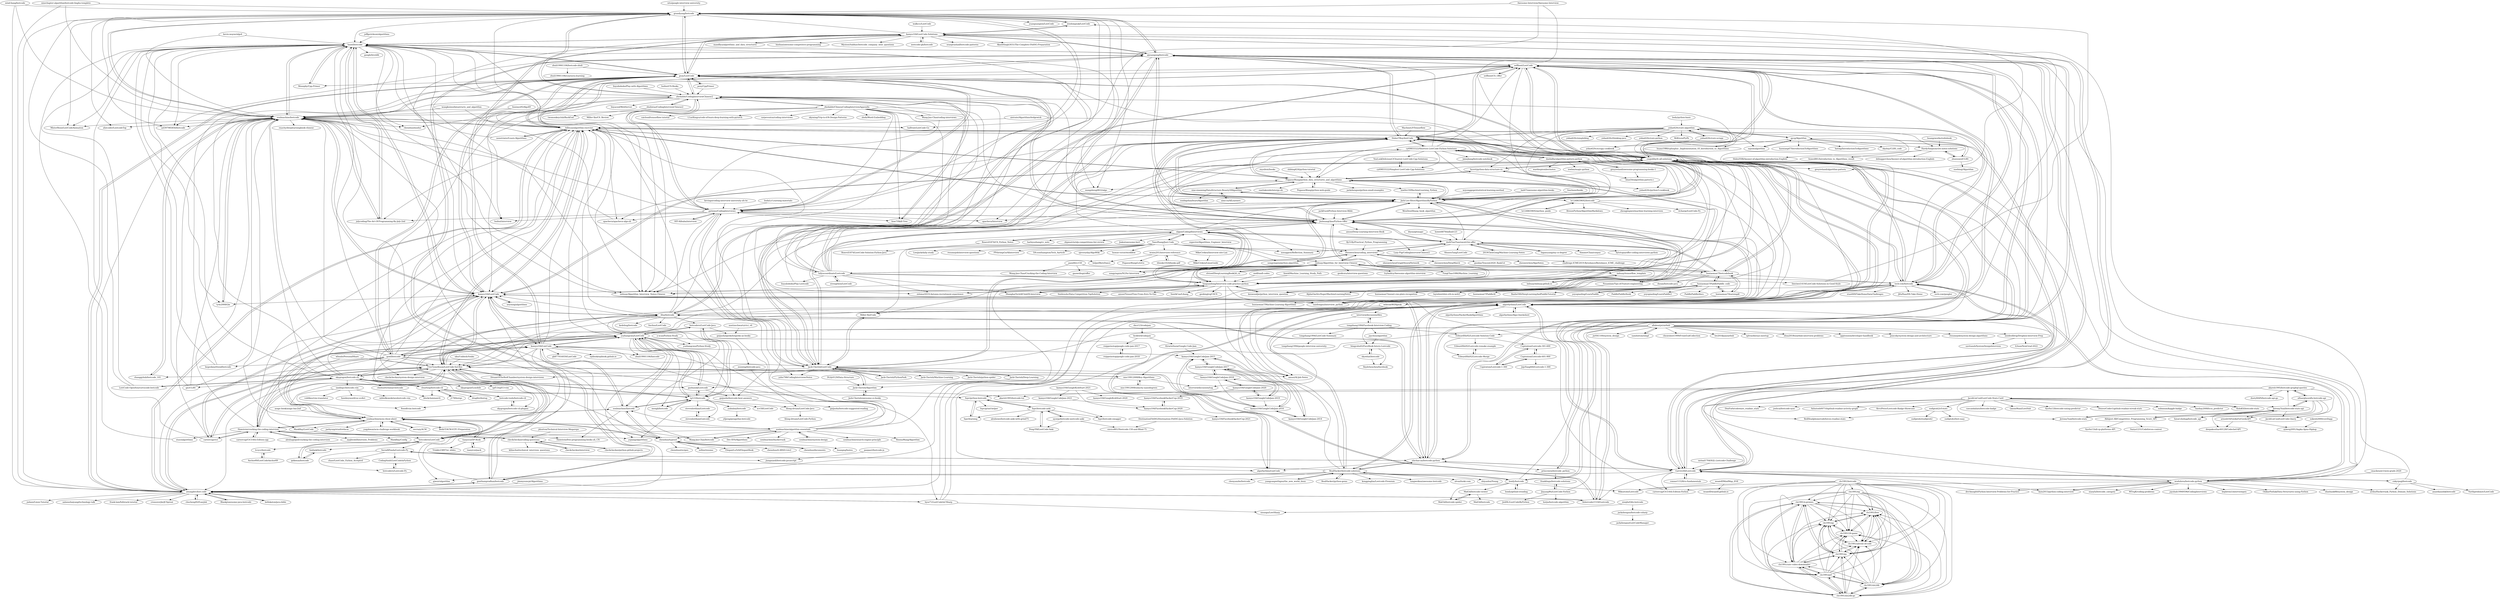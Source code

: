 digraph G {
"grandyang/leetcode" -> "wisdompeak/LeetCode" ["e"=1]
"grandyang/leetcode" -> "haoel/leetcode"
"grandyang/leetcode" -> "qiyuangong/leetcode"
"grandyang/leetcode" -> "greyireland/algorithm-pattern" ["e"=1]
"grandyang/leetcode" -> "soulmachine/leetcode"
"grandyang/leetcode" -> "afatcoder/LeetcodeTop" ["e"=1]
"grandyang/leetcode" -> "pezy/LeetCode"
"grandyang/leetcode" -> "azl397985856/leetcode" ["e"=1]
"grandyang/leetcode" -> "yuanguangxin/LeetCode" ["e"=1]
"grandyang/leetcode" -> "MisterBooo/LeetCodeAnimation" ["e"=1]
"grandyang/leetcode" -> "zhedahht/CodingInterviewChinese2"
"grandyang/leetcode" -> "wangzheng0822/algo" ["e"=1]
"grandyang/leetcode" -> "imhuay/Algorithm_Interview_Notes-Chinese" ["e"=1]
"grandyang/leetcode" -> "halfrost/LeetCode-Go" ["e"=1]
"grandyang/leetcode" -> "gatieme/CodingInterviews"
"Mooophy/Cpp-Primer" -> "haoel/leetcode" ["e"=1]
"nonstriater/Learn-Algorithms" -> "billryan/algorithm-exercise" ["e"=1]
"nonstriater/Learn-Algorithms" -> "haoel/leetcode" ["e"=1]
"julycoding/The-Art-Of-Programming-By-July-2nd" -> "haoel/leetcode" ["e"=1]
"julycoding/The-Art-Of-Programming-By-July-2nd" -> "soulmachine/leetcode" ["e"=1]
"jeffgerickson/algorithms" -> "haoel/leetcode" ["e"=1]
"gzc/CLRS" -> "haoel/leetcode" ["e"=1]
"gzc/CLRS" -> "soulmachine/leetcode" ["e"=1]
"gzc/CLRS" -> "kamyu104/LeetCode" ["e"=1]
"ty4z2008/Qix" -> "soulmachine/leetcode" ["e"=1]
"apachecn/apachecn-algo-zh" -> "haoel/leetcode" ["e"=1]
"kamyu104/LeetCode" -> "haoel/leetcode"
"kamyu104/LeetCode" -> "kamyu104/LintCode"
"kamyu104/LeetCode" -> "soulmachine/leetcode"
"kamyu104/LeetCode" -> "billryan/algorithm-exercise"
"kamyu104/LeetCode" -> "careercup/ctci" ["e"=1]
"kamyu104/LeetCode" -> "pezy/LeetCode"
"kamyu104/LeetCode" -> "FreeTymeKiyan/LeetCode-Sol-Res"
"kamyu104/LeetCode" -> "taizilongxu/interview_python" ["e"=1]
"kamyu104/LeetCode" -> "illuz/leetcode"
"kamyu104/LeetCode" -> "shichao-an/leetcode-python"
"kamyu104/LeetCode" -> "nryoung/algorithms" ["e"=1]
"kamyu104/LeetCode" -> "csujedihy/lc-all-solutions"
"kamyu104/LeetCode" -> "ty4z2008/Qix" ["e"=1]
"kamyu104/LeetCode" -> "algorhythms/LeetCode"
"kamyu104/LeetCode" -> "checkcheckzz/system-design-interview" ["e"=1]
"kamyu104/LeetCode-Solutions" -> "qiyuangong/leetcode"
"kamyu104/LeetCode-Solutions" -> "haoel/leetcode"
"kamyu104/LeetCode-Solutions" -> "Garvit244/Leetcode"
"kamyu104/LeetCode-Solutions" -> "fishercoder1534/Leetcode" ["e"=1]
"kamyu104/LeetCode-Solutions" -> "mandliya/algorithms_and_data_structures" ["e"=1]
"kamyu104/LeetCode-Solutions" -> "pezy/LeetCode"
"kamyu104/LeetCode-Solutions" -> "wisdompeak/LeetCode" ["e"=1]
"kamyu104/LeetCode-Solutions" -> "grandyang/leetcode"
"kamyu104/LeetCode-Solutions" -> "kamyu104/LintCode"
"kamyu104/LeetCode-Solutions" -> "lnishan/awesome-competitive-programming" ["e"=1]
"kamyu104/LeetCode-Solutions" -> "MysteryVaibhav/leetcode_company_wise_questions" ["e"=1]
"kamyu104/LeetCode-Solutions" -> "neetcode-gh/leetcode" ["e"=1]
"kamyu104/LeetCode-Solutions" -> "seanprashad/leetcode-patterns" ["e"=1]
"kamyu104/LeetCode-Solutions" -> "kamyu104/LeetCode"
"kamyu104/LeetCode-Solutions" -> "AkashSingh3031/The-Complete-FAANG-Preparation" ["e"=1]
"soulmachine/leetcode" -> "haoel/leetcode"
"soulmachine/leetcode" -> "julycoding/The-Art-Of-Programming-By-July-2nd" ["e"=1]
"soulmachine/leetcode" -> "kamyu104/LeetCode"
"soulmachine/leetcode" -> "ty4z2008/Qix" ["e"=1]
"soulmachine/leetcode" -> "pezy/LeetCode"
"soulmachine/leetcode" -> "MisterBooo/LeetCodeAnimation" ["e"=1]
"soulmachine/leetcode" -> "halfrost/LeetCode-Go" ["e"=1]
"soulmachine/leetcode" -> "imhuay/Algorithm_Interview_Notes-Chinese" ["e"=1]
"soulmachine/leetcode" -> "changgyhub/leetcode_101" ["e"=1]
"soulmachine/leetcode" -> "billryan/algorithm-exercise"
"soulmachine/leetcode" -> "azl397985856/leetcode" ["e"=1]
"soulmachine/leetcode" -> "exacity/deeplearningbook-chinese" ["e"=1]
"soulmachine/leetcode" -> "chenshuo/muduo" ["e"=1]
"soulmachine/leetcode" -> "grandyang/leetcode"
"soulmachine/leetcode" -> "afatcoder/LeetcodeTop" ["e"=1]
"zhedahht/ChineseCodingInterviewAppendix" -> "zhedahht/CodingInterviewChinese2"
"zhedahht/ChineseCodingInterviewAppendix" -> "gatieme/CodingInterviews"
"zhedahht/ChineseCodingInterviewAppendix" -> "caicloud/tensorflow-tutorial" ["e"=1]
"zhedahht/ChineseCodingInterviewAppendix" -> "JushuangQiao/Python-Offer"
"zhedahht/ChineseCodingInterviewAppendix" -> "Wang-Jun-Chao/coding-interviews" ["e"=1]
"zhedahht/ChineseCodingInterviewAppendix" -> "zslomo/2019-Autumn-recruitment-experience" ["e"=1]
"zhedahht/ChineseCodingInterviewAppendix" -> "luliyucoordinate/Leetcode"
"zhedahht/ChineseCodingInterviewAppendix" -> "L1aoXingyu/code-of-learn-deep-learning-with-pytorch" ["e"=1]
"zhedahht/ChineseCodingInterviewAppendix" -> "carpeventus/coding-interviews" ["e"=1]
"zhedahht/ChineseCodingInterviewAppendix" -> "soulmachine/leetcode"
"zhedahht/ChineseCodingInterviewAppendix" -> "skyming/Trip-to-iOS-Design-Patterns" ["e"=1]
"zhedahht/ChineseCodingInterviewAppendix" -> "zlsdu/Word-Embedding" ["e"=1]
"zhedahht/ChineseCodingInterviewAppendix" -> "linw7/Skill-Tree" ["e"=1]
"zhedahht/ChineseCodingInterviewAppendix" -> "imhuay/Algorithm_Interview_Notes-Chinese" ["e"=1]
"zhedahht/ChineseCodingInterviewAppendix" -> "Jack-Cherish/LeetCode"
"wuduhren/leetcode-python" -> "Garvit244/Leetcode"
"wuduhren/leetcode-python" -> "qiyuangong/leetcode"
"wuduhren/leetcode-python" -> "liyin2015/python-coding-interview" ["e"=1]
"wuduhren/leetcode-python" -> "tech-cow/leetcode"
"wuduhren/leetcode-python" -> "csujedihy/lc-all-solutions"
"wuduhren/leetcode-python" -> "careercup/CtCI-6th-Edition-Python" ["e"=1]
"wuduhren/leetcode-python" -> "kamyu104/LeetCode-Solutions"
"wuduhren/leetcode-python" -> "xiaoylu/leetcode_category" ["e"=1]
"wuduhren/leetcode-python" -> "MTrajK/coding-problems" ["e"=1]
"wuduhren/leetcode-python" -> "jayshah19949596/CodingInterviews" ["e"=1]
"wuduhren/leetcode-python" -> "algorhythms/LeetCode"
"wuduhren/leetcode-python" -> "bephrem1/interviewpen" ["e"=1]
"wuduhren/leetcode-python" -> "OmkarPathak/Data-Structures-using-Python" ["e"=1]
"wuduhren/leetcode-python" -> "devAmoghS/Python-Interview-Problems-for-Practice" ["e"=1]
"wuduhren/leetcode-python" -> "shashank88/system_design" ["e"=1]
"wind-liang/leetcode" -> "grandyang/leetcode" ["e"=1]
"wind-liang/leetcode" -> "awangdev/leet-code" ["e"=1]
"wind-liang/leetcode" -> "soulmachine/leetcode" ["e"=1]
"LeetCode-OpenSource/vscode-leetcode" -> "skygragon/leetcode-cli" ["e"=1]
"LeetCode-OpenSource/vscode-leetcode" -> "haoel/leetcode" ["e"=1]
"LeetCode-OpenSource/vscode-leetcode" -> "grandyang/leetcode" ["e"=1]
"kenwoodjw/python_interview_question" -> "JushuangQiao/Python-Offer" ["e"=1]
"kenwoodjw/python_interview_question" -> "leeguandong/Interview-code-practice-python" ["e"=1]
"kenwoodjw/python_interview_question" -> "Jack-Lee-Hiter/AlgorithmsByPython" ["e"=1]
"kenwoodjw/python_interview_question" -> "PegasusWang/python_data_structures_and_algorithms" ["e"=1]
"liuxinyu95/AlgoXY" -> "soulmachine/leetcode" ["e"=1]
"liuxinyu95/AlgoXY" -> "billryan/algorithm-exercise" ["e"=1]
"blynn/gitmagic" -> "darkTianTian/sword-for-offer" ["e"=1]
"luliyucoordinate/Leetcode" -> "grandyang/leetcode"
"luliyucoordinate/Leetcode" -> "zslomo/2019-Autumn-recruitment-experience" ["e"=1]
"luliyucoordinate/Leetcode" -> "liuyubobobo/Play-Leetcode" ["e"=1]
"luliyucoordinate/Leetcode" -> "imhuay/Algorithm_for_Interview-Chinese"
"luliyucoordinate/Leetcode" -> "JushuangQiao/Python-Offer"
"luliyucoordinate/Leetcode" -> "pezy/LeetCode"
"luliyucoordinate/Leetcode" -> "zhedahht/CodingInterviewChinese2"
"luliyucoordinate/Leetcode" -> "leeguandong/Interview-code-practice-python"
"luliyucoordinate/Leetcode" -> "strengthen/LeetCode" ["e"=1]
"luliyucoordinate/Leetcode" -> "cy69855522/Shortest-LeetCode-Python-Solutions"
"luliyucoordinate/Leetcode" -> "liweiwei1419/LeetCode-Solutions-in-Good-Style" ["e"=1]
"luliyucoordinate/Leetcode" -> "csujedihy/lc-all-solutions"
"luliyucoordinate/Leetcode" -> "ShanghaiTechAIClub/DLInterview" ["e"=1]
"luliyucoordinate/Leetcode" -> "haoel/leetcode"
"luliyucoordinate/Leetcode" -> "HuberTRoy/leetCode"
"kevingo/coding-interview-university-zh-tw" -> "gatieme/CodingInterviews" ["e"=1]
"Awesome-Interview/Awesome-Interview" -> "leeguandong/Interview-code-practice-python" ["e"=1]
"Awesome-Interview/Awesome-Interview" -> "gatieme/CodingInterviews" ["e"=1]
"Awesome-Interview/Awesome-Interview" -> "grandyang/leetcode" ["e"=1]
"wangkuiwu/datastructs_and_algorithm" -> "billryan/algorithm-exercise" ["e"=1]
"wangkuiwu/datastructs_and_algorithm" -> "soulmachine/leetcode" ["e"=1]
"PegasusWang/python_data_structures_and_algorithms" -> "Jack-Lee-Hiter/AlgorithmsByPython"
"PegasusWang/python_data_structures_and_algorithms" -> "facert/python-data-structure-cn" ["e"=1]
"PegasusWang/python_data_structures_and_algorithms" -> "JushuangQiao/Python-Offer"
"PegasusWang/python_data_structures_and_algorithms" -> "HuberTRoy/leetCode"
"PegasusWang/python_data_structures_and_algorithms" -> "kenwoodjw/python_interview_question" ["e"=1]
"PegasusWang/python_data_structures_and_algorithms" -> "taizilongxu/interview_python" ["e"=1]
"PegasusWang/python_data_structures_and_algorithms" -> "billryan/algorithm-exercise"
"PegasusWang/python_data_structures_and_algorithms" -> "eastlakeside/interpy-zh" ["e"=1]
"PegasusWang/python_data_structures_and_algorithms" -> "yidao620c/python3-cookbook" ["e"=1]
"PegasusWang/python_data_structures_and_algorithms" -> "PegasusWang/python-web-guide" ["e"=1]
"PegasusWang/python_data_structures_and_algorithms" -> "jackzhenguo/python-small-examples" ["e"=1]
"PegasusWang/python_data_structures_and_algorithms" -> "xiao-xiaoming/DataStructure-BeautyOfAlgorithm"
"PegasusWang/python_data_structures_and_algorithms" -> "wangzheng0822/algo" ["e"=1]
"PegasusWang/python_data_structures_and_algorithms" -> "lawlite19/MachineLearning_Python" ["e"=1]
"PegasusWang/python_data_structures_and_algorithms" -> "csujedihy/lc-all-solutions"
"Jack-Cherish/Deep-Learning" -> "Jack-Cherish/LeetCode" ["e"=1]
"Jack-Cherish/Deep-Learning" -> "Jack-Cherish/Algorithm" ["e"=1]
"devAmoghS/Python-Interview-Problems-for-Practice" -> "Garvit244/Leetcode" ["e"=1]
"liweiwei1419/LeetCode-Solutions-in-Good-Style" -> "grandyang/leetcode" ["e"=1]
"Miller-Xie/Code" -> "Jack-Cherish/LeetCode" ["e"=1]
"checkcheckzz/coding-questions" -> "checkcheckzz/interview"
"checkcheckzz/coding-questions" -> "checkcheckzz/python-github-projects" ["e"=1]
"checkcheckzz/coding-questions" -> "Hawstein/cracking-the-coding-interview"
"checkcheckzz/coding-questions" -> "kilimchoi/technical_interview_questions" ["e"=1]
"Garvit244/Leetcode" -> "qiyuangong/leetcode"
"Garvit244/Leetcode" -> "cnkyrpsgl/leetcode"
"Garvit244/Leetcode" -> "wuduhren/leetcode-python"
"Garvit244/Leetcode" -> "kamyu104/LeetCode-Solutions"
"Garvit244/Leetcode" -> "HuberTRoy/leetCode"
"Garvit244/Leetcode" -> "csujedihy/lc-all-solutions"
"Garvit244/Leetcode" -> "tech-cow/leetcode"
"Garvit244/Leetcode" -> "algorhythms/LeetCode"
"Garvit244/Leetcode" -> "shichao-an/leetcode-python"
"Garvit244/Leetcode" -> "fishercoder1534/Leetcode" ["e"=1]
"Garvit244/Leetcode" -> "liyin2015/python-coding-interview" ["e"=1]
"Garvit244/Leetcode" -> "arsho/Hackerrank_Python_Domain_Solutions" ["e"=1]
"Garvit244/Leetcode" -> "gouthampradhan/leetcode" ["e"=1]
"Garvit244/Leetcode" -> "careercup/CtCI-6th-Edition-Python" ["e"=1]
"Garvit244/Leetcode" -> "connor11528/cs-fundamentals" ["e"=1]
"allaboutjst/airbnb" -> "jxr041100/system_design"
"allaboutjst/airbnb" -> "samdutton/simpl" ["e"=1]
"allaboutjst/airbnb" -> "cheatsheet1999/FrontEndCollection" ["e"=1]
"allaboutjst/airbnb" -> "DreamOfTheRedChamber/system-design-interviews" ["e"=1]
"allaboutjst/airbnb" -> "FreeTymeKiyan/LeetCode-Sol-Res"
"allaboutjst/airbnb" -> "lee2018jian/airbnb"
"allaboutjst/airbnb" -> "splvm/distsys-meetup" ["e"=1]
"allaboutjst/airbnb" -> "yuzhangcmu/LeetCode"
"allaboutjst/airbnb" -> "mxc19912008/Key-Algorithms"
"allaboutjst/airbnb" -> "EdwardShi92/Leetcode-Solution-Code"
"allaboutjst/airbnb" -> "shua2018ti/airbnb-interview-problems"
"allaboutjst/airbnb" -> "apptension/developer-handbook" ["e"=1]
"allaboutjst/airbnb" -> "puncsky/system-design-and-architecture" ["e"=1]
"allaboutjst/airbnb" -> "insideofdrop/Dropbox-Interview-Prep"
"allaboutjst/airbnb" -> "resumejob/system-design-algorithms" ["e"=1]
"walkccc/LeetCode" -> "kamyu104/LeetCode-Solutions" ["e"=1]
"JushuangQiao/Python-Offer" -> "Jack-Lee-Hiter/AlgorithmsByPython"
"JushuangQiao/Python-Offer" -> "kenwoodjw/python_interview_question" ["e"=1]
"JushuangQiao/Python-Offer" -> "leeguandong/Interview-code-practice-python"
"JushuangQiao/Python-Offer" -> "taizilongxu/interview_python" ["e"=1]
"JushuangQiao/Python-Offer" -> "darkTianTian/sword-for-offer"
"JushuangQiao/Python-Offer" -> "gatieme/CodingInterviews"
"JushuangQiao/Python-Offer" -> "PegasusWang/python_data_structures_and_algorithms"
"JushuangQiao/Python-Offer" -> "nlpjoe/Coding4Interviews"
"JushuangQiao/Python-Offer" -> "HuberTRoy/leetCode"
"JushuangQiao/Python-Offer" -> "zhedahht/CodingInterviewChinese2"
"JushuangQiao/Python-Offer" -> "Jack-Cherish/LeetCode"
"JushuangQiao/Python-Offer" -> "csujedihy/lc-all-solutions"
"JushuangQiao/Python-Offer" -> "amusi/AI-Job-Notes" ["e"=1]
"JushuangQiao/Python-Offer" -> "amusi/Deep-Learning-Interview-Book" ["e"=1]
"JushuangQiao/Python-Offer" -> "qiyuangong/leetcode"
"aimi-cn/AILearners" -> "xiao-xiaoming/DataStructure-BeautyOfAlgorithm" ["e"=1]
"cy69855522/Shortest-LeetCode-Python-Solutions" -> "YouLookDeliciousC/Clearest-LeetCode-Cpp-Solutions"
"cy69855522/Shortest-LeetCode-Python-Solutions" -> "HuberTRoy/leetCode"
"cy69855522/Shortest-LeetCode-Python-Solutions" -> "JushuangQiao/Python-Offer"
"cy69855522/Shortest-LeetCode-Python-Solutions" -> "csujedihy/lc-all-solutions"
"cy69855522/Shortest-LeetCode-Python-Solutions" -> "nosuggest/Reflection_Summary" ["e"=1]
"cy69855522/Shortest-LeetCode-Python-Solutions" -> "selfboot/LeetCode"
"cy69855522/Shortest-LeetCode-Python-Solutions" -> "Jack-Lee-Hiter/AlgorithmsByPython"
"cy69855522/Shortest-LeetCode-Python-Solutions" -> "dashidhy/algorithm-pattern-python"
"cy69855522/Shortest-LeetCode-Python-Solutions" -> "Jack-Cherish/LeetCode"
"cy69855522/Shortest-LeetCode-Python-Solutions" -> "qiyuangong/leetcode"
"cy69855522/Shortest-LeetCode-Python-Solutions" -> "leeguandong/Interview-code-practice-python"
"cy69855522/Shortest-LeetCode-Python-Solutions" -> "cy69855522/Simplest-LeetCode-Cpp-Solutions"
"cy69855522/Shortest-LeetCode-Python-Solutions" -> "JalanJiang/leetcode-notebook" ["e"=1]
"cy69855522/Shortest-LeetCode-Python-Solutions" -> "PegasusWang/python_data_structures_and_algorithms"
"cy69855522/Shortest-LeetCode-Python-Solutions" -> "amusi/AI-Job-Notes" ["e"=1]
"strengthen/LeetCode" -> "luliyucoordinate/Leetcode" ["e"=1]
"nlpjoe/Coding4Interviews" -> "Rosevil1874/CS_Python_Notes"
"nlpjoe/Coding4Interviews" -> "JushuangQiao/Python-Offer"
"nlpjoe/Coding4Interviews" -> "darkTianTian/sword-for-offer"
"nlpjoe/Coding4Interviews" -> "leeguandong/Interview-code-practice-python"
"nlpjoe/Coding4Interviews" -> "Jack-Lee-Hiter/AlgorithmsByPython"
"nlpjoe/Coding4Interviews" -> "shenweichen/coding_interviews"
"nlpjoe/Coding4Interviews" -> "YaxeZhang/Just-Code"
"nlpjoe/Coding4Interviews" -> "HuberTRoy/leetCode"
"nlpjoe/Coding4Interviews" -> "gatieme/CodingInterviews"
"nlpjoe/Coding4Interviews" -> "harleyszhang/cv_note" ["e"=1]
"nlpjoe/Coding4Interviews" -> "zhpmatrix/nlp-competitions-list-review" ["e"=1]
"nlpjoe/Coding4Interviews" -> "Jiakui/awesome-bert" ["e"=1]
"nlpjoe/Coding4Interviews" -> "Lazy-Pig/CodingInterviewChinese2"
"nlpjoe/Coding4Interviews" -> "espectre/Algorithms_Engineer_Interview" ["e"=1]
"nlpjoe/Coding4Interviews" -> "songyingxin/NLPer-Interview" ["e"=1]
"liyin2015/python-coding-interview" -> "wuduhren/leetcode-python" ["e"=1]
"elviswf/DeepLearningBookQA_cn" -> "imhuay/Algorithm_for_Interview-Chinese" ["e"=1]
"elviswf/DeepLearningBookQA_cn" -> "leeguandong/Interview-code-practice-python" ["e"=1]
"huxiaoman7/learningdl" -> "huxiaoman7/Machine-Learning-Algorithms"
"huxiaoman7/learningdl" -> "huxiaoman7/leetcodebook"
"huxiaoman7/learningdl" -> "huxiaoman7/PaddlePaddle_code"
"imhuay/Algorithm_for_Interview-Chinese" -> "imhuay/tensorflow_template"
"imhuay/Algorithm_for_Interview-Chinese" -> "huxiaoman7/leetcodebook"
"imhuay/Algorithm_for_Interview-Chinese" -> "elviswf/DeepLearningBookQA_cn" ["e"=1]
"imhuay/Algorithm_for_Interview-Chinese" -> "shenweichen/coding_interviews"
"imhuay/Algorithm_for_Interview-Chinese" -> "geektutu/interview-questions" ["e"=1]
"imhuay/Algorithm_for_Interview-Chinese" -> "Miller-Xie/Code" ["e"=1]
"imhuay/Algorithm_for_Interview-Chinese" -> "songyingxin/NLPer-Interview" ["e"=1]
"imhuay/Algorithm_for_Interview-Chinese" -> "lcylmhlcy/Awesome-algorithm-interview" ["e"=1]
"imhuay/Algorithm_for_Interview-Chinese" -> "leeguandong/Interview-code-practice-python"
"imhuay/Algorithm_for_Interview-Chinese" -> "AlphaOneSrc/SuperMachineLearningNotes"
"imhuay/Algorithm_for_Interview-Chinese" -> "luliyucoordinate/Leetcode"
"imhuay/Algorithm_for_Interview-Chinese" -> "ShanghaiTechAIClub/DLInterview" ["e"=1]
"imhuay/Algorithm_for_Interview-Chinese" -> "imhuay/Algorithm_Interview_Notes-Chinese" ["e"=1]
"imhuay/Algorithm_for_Interview-Chinese" -> "FangChao1086/Machine_Learning"
"imhuay/Algorithm_for_Interview-Chinese" -> "Pysamlam/Tips-of-Feature-engineering" ["e"=1]
"kamyu104/GoogleCodeJam-2018" -> "kamyu104/GoogleCodeJam-2017"
"kamyu104/GoogleCodeJam-2018" -> "kamyu104/GoogleCodeJam-2015"
"kamyu104/GoogleCodeJam-2018" -> "kamyu104/GoogleCodeJam-2016"
"kamyu104/GoogleCodeJam-2018" -> "kamyu104/GoogleCodeJam-2020"
"kamyu104/GoogleCodeJam-2019" -> "kamyu104/GoogleCodeJam-2017"
"kamyu104/GoogleCodeJam-2019" -> "kamyu104/GoogleCodeJam-2020"
"kamyu104/GoogleCodeJam-2019" -> "kamyu104/GoogleCodeJam-2016"
"kamyu104/GoogleCodeJam-2019" -> "kamyu104/GoogleCodeJam-2018"
"wzyonggege/statistical-learning-method" -> "Jack-Lee-Hiter/AlgorithmsByPython" ["e"=1]
"bat67/awesome-algorithm-books" -> "Jack-Lee-Hiter/AlgorithmsByPython" ["e"=1]
"yidao620c/core-algorithm" -> "yidao620c/core-scrapy" ["e"=1]
"yidao620c/core-algorithm" -> "gycg/Algorithm"
"yidao620c/core-algorithm" -> "yidao620c/simpleblog" ["e"=1]
"yidao620c/core-algorithm" -> "yidao620c/python3-cookbook" ["e"=1]
"yidao620c/core-algorithm" -> "huaxz1986/cplusplus-_Implementation_Of_Introduction_to_Algorithms" ["e"=1]
"yidao620c/core-algorithm" -> "facert/python-data-structure-cn" ["e"=1]
"yidao620c/core-algorithm" -> "ssjssh/algorithm"
"yidao620c/core-algorithm" -> "Jack-Lee-Hiter/AlgorithmsByPython"
"yidao620c/core-algorithm" -> "yidao620c/thinking-java"
"yidao620c/core-algorithm" -> "yidao620c/scrapy-cookbook"
"yidao620c/core-algorithm" -> "HardySimpson/clrs-notes-solutions"
"yidao620c/core-algorithm" -> "PegasusWang/python_data_structures_and_algorithms"
"yidao620c/core-algorithm" -> "HuberTRoy/leetCode"
"yidao620c/core-algorithm" -> "yidao620c/core-python"
"yidao620c/core-algorithm" -> "MrKiven/PyZh" ["e"=1]
"JiayangWu/LeetCode-Python" -> "franklingu/leetcode-solutions"
"JiayangWu/LeetCode-Python" -> "JediXL/LeetCodeByPython"
"JiayangWu/LeetCode-Python" -> "lxztju/leetcode-algorithm"
"JiayangWu/LeetCode-Python" -> "csujedihy/lc-all-solutions"
"cls1991/x-proxies" -> "cls1991/free"
"cls1991/x-proxies" -> "cls1991/gy"
"cls1991/x-proxies" -> "cls1991/qu"
"cls1991/x-proxies" -> "cls1991/advent-of-code"
"cls1991/x-proxies" -> "cls1991/24-game"
"cls1991/x-proxies" -> "cls1991/xls2db-go"
"cls1991/x-proxies" -> "cls1991/cntv-video-downloader"
"cls1991/x-proxies" -> "cls1991/pef"
"cls1991/x-proxies" -> "cls1991/xls2db"
"shichao-an/leetcode-python" -> "SocialfiPanda/Leetcode-Py"
"shichao-an/leetcode-python" -> "algorhythms/LeetCode"
"shichao-an/leetcode-python" -> "kamyu104/LeetCode"
"shichao-an/leetcode-python" -> "illuz/leetcode"
"shichao-an/leetcode-python" -> "csujedihy/lc-all-solutions"
"shichao-an/leetcode-python" -> "selfboot/LeetCode"
"shichao-an/leetcode-python" -> "RealHacker/leetcode-solutions"
"shichao-an/leetcode-python" -> "Garvit244/Leetcode"
"shichao-an/leetcode-python" -> "algorhythms/LintCode"
"shichao-an/leetcode-python" -> "princewen/leetcode_python"
"ShanghaiTechAIClub/DLInterview" -> "leeguandong/Interview-code-practice-python" ["e"=1]
"howie6879/mlhub123" -> "darkTianTian/sword-for-offer" ["e"=1]
"ianding1/leetcode.vim" -> "8ooo8/vim-leetcode"
"ianding1/leetcode.vim" -> "mbledkowski/neuleetcode.vim"
"ianding1/leetcode.vim" -> "voldikss/vim-translator" ["e"=1]
"ianding1/leetcode.vim" -> "fannheyward/coc-ecdict"
"HuberTRoy/leetCode" -> "Jack-Lee-Hiter/AlgorithmsByPython"
"HuberTRoy/leetCode" -> "selfboot/LeetCode"
"HuberTRoy/leetCode" -> "csujedihy/lc-all-solutions"
"HuberTRoy/leetCode" -> "qiyuangong/leetcode"
"HuberTRoy/leetCode" -> "billryan/algorithm-exercise"
"HuberTRoy/leetCode" -> "tech-cow/leetcode"
"HuberTRoy/leetCode" -> "Garvit244/Leetcode"
"HuberTRoy/leetCode" -> "JushuangQiao/Python-Offer"
"HuberTRoy/leetCode" -> "PegasusWang/python_data_structures_and_algorithms"
"HuberTRoy/leetCode" -> "leeguandong/Interview-code-practice-python"
"HuberTRoy/leetCode" -> "apachecn/apachecn-algo-zh" ["e"=1]
"HuberTRoy/leetCode" -> "algorhythms/LeetCode"
"HuberTRoy/leetCode" -> "kenwoodjw/python_interview_question" ["e"=1]
"HuberTRoy/leetCode" -> "cy69855522/Shortest-LeetCode-Python-Solutions"
"HuberTRoy/leetCode" -> "Jack-Cherish/LeetCode"
"yeyupiaoling/LearnPaddle" -> "huxiaoman7/PaddlePaddle_code" ["e"=1]
"panxl6/cc150" -> "gaoweibupt/offer"
"panxl6/cc150" -> "Wang-Jun-Chao/Cracking-the-Coding-Interview" ["e"=1]
"panxl6/cc150" -> "tech-cow/leetcode"
"panxl6/cc150" -> "huxiaoman7/leetcodebook"
"zslomo/2019-Autumn-recruitment-experience" -> "leeguandong/Interview-code-practice-python" ["e"=1]
"Anchor89/LeetCodeAnchor89" -> "lccycc/leetcode"
"huxiaoman7/PaddlePaddle_code" -> "yeyupiaoling/LearnPaddle" ["e"=1]
"huxiaoman7/PaddlePaddle_code" -> "huxiaoman7/leetcodebook"
"huxiaoman7/PaddlePaddle_code" -> "huxiaoman7/learningdl"
"huxiaoman7/PaddlePaddle_code" -> "PaddlePaddle/book" ["e"=1]
"huxiaoman7/PaddlePaddle_code" -> "yeyupiaoling/LearnPaddle2" ["e"=1]
"huxiaoman7/PaddlePaddle_code" -> "PaddlePaddle/docs" ["e"=1]
"huxiaoman7/PaddlePaddle_code" -> "huxiaoman7/mxnet-cnn-plate-recognition" ["e"=1]
"huxiaoman7/PaddlePaddle_code" -> "luyishisi/shisi.eth-in-web3" ["e"=1]
"huxiaoman7/PaddlePaddle_code" -> "huxiaoman7/PaddleAI"
"huxiaoman7/PaddlePaddle_code" -> "BaiduOSS/DeepLearningAndPaddleTutorial"
"budaLi/-Learning-materials-" -> "gatieme/CodingInterviews" ["e"=1]
"leeguandong/Interview-code-practice-python" -> "kenwoodjw/python_interview_question" ["e"=1]
"leeguandong/Interview-code-practice-python" -> "JushuangQiao/Python-Offer"
"leeguandong/Interview-code-practice-python" -> "imhuay/Algorithm_Interview_Notes-Chinese" ["e"=1]
"leeguandong/Interview-code-practice-python" -> "zslomo/2019-Autumn-recruitment-experience" ["e"=1]
"leeguandong/Interview-code-practice-python" -> "ShanghaiTechAIClub/DLInterview" ["e"=1]
"leeguandong/Interview-code-practice-python" -> "Jack-Lee-Hiter/AlgorithmsByPython"
"leeguandong/Interview-code-practice-python" -> "HuberTRoy/leetCode"
"leeguandong/Interview-code-practice-python" -> "taizilongxu/interview_python" ["e"=1]
"leeguandong/Interview-code-practice-python" -> "Smilexuhc/Data-Competition-TopSolution" ["e"=1]
"leeguandong/Interview-code-practice-python" -> "csujedihy/lc-all-solutions"
"leeguandong/Interview-code-practice-python" -> "nlpjoe/Coding4Interviews"
"leeguandong/Interview-code-practice-python" -> "amusi/TensorFlow-From-Zero-To-One" ["e"=1]
"leeguandong/Interview-code-practice-python" -> "SmirkCao/Lihang" ["e"=1]
"leeguandong/Interview-code-practice-python" -> "geekinglcq/CDCS" ["e"=1]
"leeguandong/Interview-code-practice-python" -> "amusi/AI-Job-Notes" ["e"=1]
"ls1248659692/python_guide" -> "ls1248659692/leetcode"
"Cspiration/Leetcode-601-900" -> "Cspiration/Leetcode-301-600"
"Cspiration/Leetcode-601-900" -> "JojoYang666/Leetcode-1-300"
"Cspiration/Leetcode-601-900" -> "Cspiration/Leetcode-1-300"
"kamyu104/FacebookHackerCup-2019" -> "kamyu104/FacebookHackerCup-2020"
"huxiaoman7/leetcodebook" -> "huxiaoman7/learningdl"
"huxiaoman7/leetcodebook" -> "huxiaoman7/PaddlePaddle_code"
"huxiaoman7/leetcodebook" -> "imhuay/Algorithm_for_Interview-Chinese"
"huxiaoman7/leetcodebook" -> "selfboot/LeetCode"
"huxiaoman7/leetcodebook" -> "Pysamlam/Tips-of-Feature-engineering" ["e"=1]
"huxiaoman7/leetcodebook" -> "darkTianTian/sword-for-offer"
"huxiaoman7/leetcodebook" -> "duoan/leetcode-java" ["e"=1]
"huxiaoman7/leetcodebook" -> "tech-cow/leetcode"
"huxiaoman7/leetcodebook" -> "shenweichen/coding_interviews"
"huxiaoman7/leetcodebook" -> "HuberTRoy/leetCode"
"huxiaoman7/leetcodebook" -> "leeguandong/Interview-code-practice-python"
"darkTianTian/sword-for-offer" -> "JushuangQiao/Python-Offer"
"darkTianTian/sword-for-offer" -> "shenweichen/coding_interviews"
"darkTianTian/sword-for-offer" -> "nlpjoe/Coding4Interviews"
"darkTianTian/sword-for-offer" -> "nosuggest/Reflection_Summary" ["e"=1]
"darkTianTian/sword-for-offer" -> "logancyang/my-cs-degree" ["e"=1]
"darkTianTian/sword-for-offer" -> "SimmerChan/corpus" ["e"=1]
"darkTianTian/sword-for-offer" -> "Lazy-Pig/CodingInterviewChinese2"
"darkTianTian/sword-for-offer" -> "bytetopia/offer-coding-interviews-python"
"darkTianTian/sword-for-offer" -> "Jack-Lee-Hiter/AlgorithmsByPython"
"darkTianTian/sword-for-offer" -> "leeguandong/Interview-code-practice-python"
"darkTianTian/sword-for-offer" -> "ShusenTang/LeetCode" ["e"=1]
"darkTianTian/sword-for-offer" -> "huxiaoman7/leetcodebook"
"darkTianTian/sword-for-offer" -> "2019ChenGong/Machine-Learning-Notes" ["e"=1]
"linxid/Machine_Learning_Study_Path" -> "leeguandong/Interview-code-practice-python" ["e"=1]
"MachineLP/Tensorflow-" -> "HuberTRoy/leetCode" ["e"=1]
"chenshuo/documents" -> "chenshuo/typeset" ["e"=1]
"zhulintao/CodingInterviewChinese2" -> "zhedahht/CodingInterviewChinese2"
"zhulintao/CodingInterviewChinese2" -> "twomonkeyclub/BackEnd" ["e"=1]
"zhulintao/CodingInterviewChinese2" -> "Miller-Xie/CS_Review" ["e"=1]
"cls1991/ng" -> "cls1991/free"
"cls1991/ng" -> "cls1991/gy"
"cls1991/ng" -> "cls1991/qu"
"cls1991/ng" -> "cls1991/24-game"
"cls1991/ng" -> "cls1991/advent-of-code"
"cls1991/ng" -> "cls1991/pef"
"cls1991/ng" -> "cls1991/xls2db-go"
"cls1991/ng" -> "cls1991/x-proxies"
"cls1991/ng" -> "cls1991/cntv-video-downloader"
"cls1991/ng" -> "cls1991/xls2db"
"iphkwan/leetcode" -> "fanfank/leetcode"
"iphkwan/leetcode" -> "leetcoders/LeetCode"
"imhuay/tensorflow_template" -> "imhuay/imhuay.github.io"
"checkcheckzz/python-github-projects" -> "checkcheckzz/coding-questions" ["e"=1]
"jaychsu/algorithm" -> "bingyuhu02/FaceBook-Intern-Leetcode"
"cls1991/leetcode" -> "cls1991/cntv-video-downloader"
"cls1991/leetcode" -> "cls1991/advent-of-code"
"cls1991/leetcode" -> "cls1991/free"
"cls1991/leetcode" -> "cls1991/gy"
"cls1991/leetcode" -> "cls1991/qu"
"cls1991/leetcode" -> "cls1991/24-game"
"cls1991/leetcode" -> "cls1991/xls2db-go"
"cls1991/leetcode" -> "cls1991/x-proxies"
"cls1991/leetcode" -> "cls1991/pef"
"cls1991/leetcode" -> "cls1991/xls2db"
"cls1991/leetcode" -> "cls1991/ng"
"cls1991/leetcode" -> "Miksztowi/Leetcode"
"y-ncao/Python-Study" -> "yuzhangcmu/Python-Study"
"cls1991/gy" -> "cls1991/free"
"cls1991/gy" -> "cls1991/advent-of-code"
"cls1991/gy" -> "cls1991/qu"
"cls1991/gy" -> "cls1991/24-game"
"checkcheckzz/interview" -> "checkcheckzz/coding-questions"
"songyingxin/python-algorithm" -> "shenweichen/coding_interviews" ["e"=1]
"lilong-dream/LeetCode-Java" -> "lilong-dream/LeetCode-Python"
"fanfank/leetcode" -> "iphkwan/leetcode"
"leetcode-tools/leetcode-cli" -> "8ooo8/vim-leetcode"
"leetcode-tools/leetcode-cli" -> "skygragon/leetcode-cli-plugins"
"EdwardShi92/Leetcode-Solution-Code" -> "EdwardShi92/Leetcode-remake-example"
"EdwardShi92/Leetcode-Solution-Code" -> "EdwardShi92/Leetcode-Merge"
"EdwardShi92/Leetcode-Solution-Code" -> "Cspiration/Leetcode-301-600"
"Jack-Cherish/Algorithm" -> "Jack-Cherish/awesome-cs-books"
"Jack-Cherish/Algorithm" -> "Jack-Cherish/LeetCode"
"cls1991/pef" -> "cls1991/free"
"cls1991/pef" -> "cls1991/gy"
"cls1991/pef" -> "cls1991/qu"
"cls1991/pef" -> "cls1991/advent-of-code"
"cls1991/pef" -> "cls1991/24-game"
"cls1991/pef" -> "cls1991/xls2db-go"
"cls1991/pef" -> "cls1991/x-proxies"
"cls1991/pef" -> "cls1991/cntv-video-downloader"
"cls1991/pef" -> "cls1991/xls2db"
"ruippeixotog/google-code-jam-2018" -> "ruippeixotog/google-code-jam-2017"
"hickford/codejam" -> "ruippeixotog/google-code-jam-2017"
"hickford/codejam" -> "KirarinSnow/Google-Code-Jam"
"cls1991/xls2db" -> "cls1991/xls2db-go"
"cls1991/xls2db" -> "cls1991/free"
"cls1991/xls2db" -> "cls1991/gy"
"cls1991/xls2db" -> "cls1991/qu"
"cls1991/xls2db" -> "cls1991/24-game"
"cls1991/xls2db" -> "cls1991/advent-of-code"
"cls1991/xls2db" -> "cls1991/x-proxies"
"cls1991/xls2db" -> "cls1991/cntv-video-downloader"
"cls1991/xls2db" -> "cls1991/pef"
"cls1991/xls2db-go" -> "cls1991/free"
"cls1991/xls2db-go" -> "cls1991/gy"
"cls1991/xls2db-go" -> "cls1991/qu"
"cls1991/xls2db-go" -> "cls1991/advent-of-code"
"cls1991/xls2db-go" -> "cls1991/24-game"
"cls1991/xls2db-go" -> "cls1991/x-proxies"
"cls1991/xls2db-go" -> "cls1991/cntv-video-downloader"
"cls1991/xls2db-go" -> "cls1991/pef"
"cls1991/xls2db-go" -> "cls1991/xls2db"
"cls1991/free" -> "cls1991/gy"
"cls1991/free" -> "cls1991/advent-of-code"
"cls1991/free" -> "cls1991/qu"
"cls1991/free" -> "cls1991/24-game"
"cls1991/qu" -> "cls1991/free"
"cls1991/qu" -> "cls1991/gy"
"cls1991/qu" -> "cls1991/advent-of-code"
"cls1991/qu" -> "cls1991/24-game"
"cls1991/qu" -> "cls1991/xls2db-go"
"cls1991/qu" -> "cls1991/x-proxies"
"cls1991/qu" -> "cls1991/cntv-video-downloader"
"cls1991/24-game" -> "cls1991/free"
"cls1991/24-game" -> "cls1991/gy"
"cls1991/24-game" -> "cls1991/advent-of-code"
"cls1991/24-game" -> "cls1991/qu"
"Cspiration/Leetcode-301-600" -> "Cspiration/Leetcode-1-300"
"Cspiration/Leetcode-301-600" -> "Cspiration/Leetcode-601-900"
"Cspiration/Leetcode-1-300" -> "Cspiration/Leetcode-301-600"
"Cspiration/Leetcode-1-300" -> "Cspiration/Leetcode-601-900"
"imhuay/imhuay.github.io" -> "imhuay/tensorflow_template"
"EdwardShi92/Leetcode-remake-example" -> "EdwardShi92/Leetcode-Merge"
"YouLookDeliciousC/Clearest-LeetCode-Cpp-Solutions" -> "cy69855522/Simplest-LeetCode-Cpp-Solutions"
"EdwardShi92/Leetcode-Merge" -> "EdwardShi92/Leetcode-remake-example"
"cls1991/advent-of-code" -> "cls1991/free"
"cls1991/advent-of-code" -> "cls1991/gy"
"cls1991/advent-of-code" -> "cls1991/qu"
"haoel/leetcode" -> "soulmachine/leetcode"
"haoel/leetcode" -> "qiyuangong/leetcode"
"haoel/leetcode" -> "pezy/LeetCode"
"haoel/leetcode" -> "julycoding/The-Art-Of-Programming-By-July-2nd" ["e"=1]
"haoel/leetcode" -> "kamyu104/LeetCode"
"haoel/leetcode" -> "MisterBooo/LeetCodeAnimation" ["e"=1]
"haoel/leetcode" -> "azl397985856/leetcode" ["e"=1]
"haoel/leetcode" -> "imhuay/Algorithm_Interview_Notes-Chinese" ["e"=1]
"haoel/leetcode" -> "huihut/interview" ["e"=1]
"haoel/leetcode" -> "chenshuo/muduo" ["e"=1]
"haoel/leetcode" -> "wangzheng0822/algo" ["e"=1]
"haoel/leetcode" -> "kamyu104/LeetCode-Solutions"
"haoel/leetcode" -> "google/leveldb" ["e"=1]
"haoel/leetcode" -> "Mooophy/Cpp-Primer" ["e"=1]
"haoel/leetcode" -> "ty4z2008/Qix" ["e"=1]
"changgyhub/leetcode_101" -> "soulmachine/leetcode" ["e"=1]
"Jack-Cherish/PythonPark" -> "Jack-Cherish/LeetCode" ["e"=1]
"mrinal1704/SQL-Leetcode-Challenge" -> "Garvit244/Leetcode" ["e"=1]
"illuz/leetcode" -> "kamyu104/LeetCode"
"illuz/leetcode" -> "algorhythms/LeetCode"
"illuz/leetcode" -> "shichao-an/leetcode-python"
"illuz/leetcode" -> "pezy/LeetCode"
"illuz/leetcode" -> "tg123/leetcode"
"illuz/leetcode" -> "FreeTymeKiyan/LeetCode-Sol-Res"
"illuz/leetcode" -> "csujedihy/lc-all-solutions"
"illuz/leetcode" -> "selfboot/LeetCode"
"illuz/leetcode" -> "kedebug/leetcode"
"illuz/leetcode" -> "yuzhangcmu/LeetCode"
"illuz/leetcode" -> "gzwl/leetcode"
"illuz/leetcode" -> "billryan/algorithm-exercise"
"illuz/leetcode" -> "soulmachine/leetcode"
"illuz/leetcode" -> "leetcoders/LeetCode-Java"
"illuz/leetcode" -> "liuchuo/LeetCode" ["e"=1]
"dashidhy/algorithm-pattern-python" -> "greyireland/algorithm-pattern" ["e"=1]
"dashidhy/algorithm-pattern-python" -> "binzi56/algorithm-pattern-c"
"dashidhy/algorithm-pattern-python" -> "greyireland/awesome-programming-books-1" ["e"=1]
"dashidhy/algorithm-pattern-python" -> "cy69855522/Shortest-LeetCode-Python-Solutions"
"dashidhy/algorithm-pattern-python" -> "darkTianTian/sword-for-offer"
"dashidhy/algorithm-pattern-python" -> "HuberTRoy/leetCode"
"dashidhy/algorithm-pattern-python" -> "wardseptember/notes" ["e"=1]
"dashidhy/algorithm-pattern-python" -> "JushuangQiao/Python-Offer"
"dashidhy/algorithm-pattern-python" -> "iswbm/magic-python" ["e"=1]
"ninechapter-algorithm/leetcode-linghu-templete" -> "grandyang/leetcode" ["e"=1]
"ninechapter-algorithm/leetcode-linghu-templete" -> "awangdev/leet-code" ["e"=1]
"ninechapter-algorithm/leetcode-linghu-templete" -> "soulmachine/leetcode" ["e"=1]
"fly51fly/Practical_Python_Programming" -> "shenweichen/coding_interviews" ["e"=1]
"jackfrued/Python-Interview-Bible" -> "JushuangQiao/Python-Offer" ["e"=1]
"pezy/CppPrimer" -> "pezy/LeetCode" ["e"=1]
"pezy/CppPrimer" -> "zhedahht/CodingInterviewChinese2" ["e"=1]
"aistrate/AlgorithmsSedgewick" -> "billryan/algorithm-exercise" ["e"=1]
"aistrate/AlgorithmsSedgewick" -> "awangdev/leet-code" ["e"=1]
"cnkyrpsgl/leetcode" -> "Garvit244/Leetcode"
"cnkyrpsgl/leetcode" -> "YuriSpiridonov/LeetCode"
"cnkyrpsgl/leetcode" -> "qiyuangong/leetcode"
"cnkyrpsgl/leetcode" -> "arsho/Hackerrank_Python_Domain_Solutions" ["e"=1]
"cnkyrpsgl/leetcode" -> "anantkaushik/leetcode" ["e"=1]
"yangyangwithgnu/the_new_world_linux" -> "RealHacker/leetcode-solutions" ["e"=1]
"algorhythms/LeetCode" -> "algorhythms/LintCode"
"algorhythms/LeetCode" -> "csujedihy/lc-all-solutions"
"algorhythms/LeetCode" -> "shichao-an/leetcode-python"
"algorhythms/LeetCode" -> "RealHacker/leetcode-solutions"
"algorhythms/LeetCode" -> "selfboot/LeetCode"
"algorhythms/LeetCode" -> "illuz/leetcode"
"algorhythms/LeetCode" -> "HuberTRoy/leetCode"
"algorhythms/LeetCode" -> "kamyu104/LeetCode"
"algorhythms/LeetCode" -> "algorhythms/HackerRankAlgorithms"
"algorhythms/LeetCode" -> "Garvit244/Leetcode"
"algorhythms/LeetCode" -> "tech-cow/leetcode"
"algorhythms/LeetCode" -> "awangdev/leet-code"
"algorhythms/LeetCode" -> "algorhythms/Algo-Quicksheet" ["e"=1]
"algorhythms/LeetCode" -> "qiyuangong/leetcode"
"algorhythms/LeetCode" -> "billryan/algorithm-exercise"
"tianyicui/pack" -> "tianyicui/DP-Book" ["e"=1]
"SocialfiPanda/Leetcode-Py" -> "CodingVault/LeetCodeInPython"
"SocialfiPanda/Leetcode-Py" -> "leetcoders/Leetcode-Py"
"SocialfiPanda/Leetcode-Py" -> "shichao-an/leetcode-python"
"SocialfiPanda/Leetcode-Py" -> "chaor/LeetCode_Python_Accepted"
"SocialfiPanda/Leetcode-Py" -> "jiangxiaoli/leetcode-javascript"
"mandliya/algorithms_and_data_structures" -> "kamyu104/LeetCode-Solutions" ["e"=1]
"aoapc-book/aoapc-bac2nd" -> "soulmachine/acm-cheat-sheet" ["e"=1]
"FreeTymeKiyan/LeetCode-Sol-Res" -> "yuzhangcmu/LeetCode"
"FreeTymeKiyan/LeetCode-Sol-Res" -> "billryan/algorithm-exercise"
"FreeTymeKiyan/LeetCode-Sol-Res" -> "gaohannk/Leetcode"
"FreeTymeKiyan/LeetCode-Sol-Res" -> "kamyu104/LeetCode"
"FreeTymeKiyan/LeetCode-Sol-Res" -> "mxc19912008/Key-Algorithms"
"FreeTymeKiyan/LeetCode-Sol-Res" -> "awangdev/leet-code"
"FreeTymeKiyan/LeetCode-Sol-Res" -> "careercup/ctci" ["e"=1]
"FreeTymeKiyan/LeetCode-Sol-Res" -> "DreamOfTheRedChamber/system-design-interviews" ["e"=1]
"FreeTymeKiyan/LeetCode-Sol-Res" -> "soulmachine/leetcode"
"FreeTymeKiyan/LeetCode-Sol-Res" -> "tg123/leetcode"
"FreeTymeKiyan/LeetCode-Sol-Res" -> "skygragon/leetcode-cli"
"FreeTymeKiyan/LeetCode-Sol-Res" -> "fishercoder1534/Leetcode" ["e"=1]
"FreeTymeKiyan/LeetCode-Sol-Res" -> "gouthampradhan/leetcode" ["e"=1]
"FreeTymeKiyan/LeetCode-Sol-Res" -> "Hawstein/cracking-the-coding-interview"
"FreeTymeKiyan/LeetCode-Sol-Res" -> "checkcheckzz/system-design-interview" ["e"=1]
"looly/python-basic" -> "yidao620c/core-algorithm" ["e"=1]
"clearloop/leetcode-cli" -> "dragfire/leetup"
"clearloop/leetcode-cli" -> "akarsh1995/leetcode-tui"
"clearloop/leetcode-cli" -> "j178/leetgo"
"clearloop/leetcode-cli" -> "leetcode-tools/leetcode-cli"
"clearloop/leetcode-cli" -> "fspv/python-leetcode"
"clearloop/leetcode-cli" -> "blockchainian/cli"
"clearloop/leetcode-cli" -> "skygragon/leetcode-cli"
"Rosevil1874/CS_Python_Notes" -> "Rosevil1874/LeetCode-Solution-Python-Java"
"Rosevil1874/CS_Python_Notes" -> "nlpjoe/Coding4Interviews"
"tg123/leetcode" -> "mengli/leetcode"
"tg123/leetcode" -> "yuzhangcmu/LeetCode"
"tg123/leetcode" -> "gaohannk/Leetcode"
"tg123/leetcode" -> "xcv58/LeetCode"
"tg123/leetcode" -> "leetcoders/LeetCode-Java"
"tg123/leetcode" -> "stevenlordiam/Lintcode"
"tg123/leetcode" -> "yubinbai/leetcode"
"tg123/leetcode" -> "FreeTymeKiyan/LeetCode-Sol-Res"
"tg123/leetcode" -> "lilong-dream/LeetCode-Java"
"tg123/leetcode" -> "soulmachine/lintcode"
"tg123/leetcode" -> "yxjiang/algorithms"
"tg123/leetcode" -> "stevenlordiam/Leetcode"
"yuzhangcmu/LeetCode" -> "tg123/leetcode"
"yuzhangcmu/LeetCode" -> "FreeTymeKiyan/LeetCode-Sol-Res"
"yuzhangcmu/LeetCode" -> "mengli/leetcode"
"yuzhangcmu/LeetCode" -> "gaohannk/Leetcode"
"yuzhangcmu/LeetCode" -> "yuzhangcmu/Python-Study"
"yuzhangcmu/LeetCode" -> "leetcoders/LeetCode-Java"
"yuzhangcmu/LeetCode" -> "yxjiang/algorithms"
"yuzhangcmu/LeetCode" -> "soulmachine/lintcode"
"yuzhangcmu/LeetCode" -> "leetcoders/LeetCode"
"yuzhangcmu/LeetCode" -> "algorhythms/LintCode"
"yuzhangcmu/LeetCode" -> "zhuli19901106/lintcode"
"yuzhangcmu/LeetCode" -> "gnijuohz/leetcode-best-answers"
"yuzhangcmu/LeetCode" -> "kamyu104/LintCode"
"yuzhangcmu/LeetCode" -> "billryan/algorithm-exercise"
"yuzhangcmu/LeetCode" -> "soulmachine/acm-cheat-sheet"
"2019ChenGong/Machine-Learning-Notes" -> "darkTianTian/sword-for-offer" ["e"=1]
"leetcoders/LeetCode-Java" -> "zsxwing/leetcode-java"
"leetcoders/LeetCode-Java" -> "yuzhangcmu/LeetCode"
"leetcoders/LeetCode-Java" -> "tg123/leetcode"
"leetcoders/LeetCode-Java" -> "gnijuohz/geeksforgeeks-as-books"
"cmackenzie1/new-grads-2020" -> "wuduhren/leetcode-python" ["e"=1]
"kamyu104/GoogleCodeJam-2020" -> "kamyu104/GoogleCodeJam-2019"
"kamyu104/GoogleCodeJam-2020" -> "kamyu104/FacebookHackerCup-2019"
"kamyu104/GoogleCodeJam-2020" -> "kamyu104/GoogleCodeJam-2018"
"foochane/books" -> "Jack-Lee-Hiter/AlgorithmsByPython" ["e"=1]
"greyireland/awesome-programming-books-1" -> "dashidhy/algorithm-pattern-python" ["e"=1]
"greyireland/awesome-programming-books-1" -> "binzi56/algorithm-pattern-c" ["e"=1]
"HardySimpson/clrs-notes-solutions" -> "zhuxiuwei/CLRS"
"HardySimpson/clrs-notes-solutions" -> "debuggerchen/Answer-of-algorithm-introduction-English-"
"HardySimpson/clrs-notes-solutions" -> "HolenYHR/Answer-of-algorithm-introduction-English-"
"HardySimpson/clrs-notes-solutions" -> "liuwei881/Introduction_to_Algorithms_result"
"pezy/LeetCode" -> "haoel/leetcode"
"pezy/LeetCode" -> "soulmachine/leetcode"
"pezy/LeetCode" -> "pezy/CppPrimer" ["e"=1]
"pezy/LeetCode" -> "gzwl/leetcode"
"pezy/LeetCode" -> "kamyu104/LeetCode"
"pezy/LeetCode" -> "grandyang/leetcode"
"pezy/LeetCode" -> "Mooophy/Cpp-Primer" ["e"=1]
"pezy/LeetCode" -> "Jack-Cherish/LeetCode"
"pezy/LeetCode" -> "billryan/algorithm-exercise"
"pezy/LeetCode" -> "gatieme/CodingInterviews"
"pezy/LeetCode" -> "kamyu104/LeetCode-Solutions"
"pezy/LeetCode" -> "zhedahht/CodingInterviewChinese2"
"pezy/LeetCode" -> "csujedihy/lc-all-solutions"
"pezy/LeetCode" -> "awangdev/leet-code"
"pezy/LeetCode" -> "qiyuangong/leetcode"
"ssjssh/algorithm" -> "gycg/Algorithm"
"Pysamlam/Tips-of-Feature-engineering" -> "AlphaOneSrc/SuperMachineLearningNotes" ["e"=1]
"YaxeZhang/Just-Code" -> "lwlpyl/ByteDance"
"YaxeZhang/Just-Code" -> "nlpjoe/Coding4Interviews"
"YaxeZhang/Just-Code" -> "Miller-Xie/Code" ["e"=1]
"YaxeZhang/Just-Code" -> "songyingxin/NLPer-Interview" ["e"=1]
"YaxeZhang/Just-Code" -> "LienJack/daliy-study" ["e"=1]
"YaxeZhang/Just-Code" -> "resumejob/interview-questions" ["e"=1]
"YaxeZhang/Just-Code" -> "songyingxin/python-algorithm" ["e"=1]
"YaxeZhang/Just-Code" -> "woniu201/interview-reference"
"YaxeZhang/Just-Code" -> "imhuay/Algorithm_for_Interview-Chinese"
"YaxeZhang/Just-Code" -> "PPshrimpGo/AIinterview" ["e"=1]
"YaxeZhang/Just-Code" -> "DA-southampton/Tech_Aarticle" ["e"=1]
"YaxeZhang/Just-Code" -> "shenweichen/coding_interviews"
"YaxeZhang/Just-Code" -> "nosuggest/Reflection_Summary" ["e"=1]
"YaxeZhang/Just-Code" -> "ojeveryday/AlgoWiki" ["e"=1]
"YaxeZhang/Just-Code" -> "luoxue-victor/workflow" ["e"=1]
"tianyicui/DP-Book" -> "tianyicui/pack" ["e"=1]
"tianyicui/DP-Book" -> "Trinkle23897/oi_slides" ["e"=1]
"tianyicui/DP-Book" -> "soulmachine/acm-cheat-sheet"
"shenweichen/coding_interviews" -> "darkTianTian/sword-for-offer"
"shenweichen/coding_interviews" -> "shenweichen/DeepMatch" ["e"=1]
"shenweichen/coding_interviews" -> "songyingxin/python-algorithm" ["e"=1]
"shenweichen/coding_interviews" -> "imhuay/Algorithm_for_Interview-Chinese"
"shenweichen/coding_interviews" -> "guoday/Tencent2020_Rank1st" ["e"=1]
"shenweichen/coding_interviews" -> "shenweichen/AlgoNotes" ["e"=1]
"shenweichen/coding_interviews" -> "challenge-ICME2019-Bytedance/Bytedance_ICME_challenge" ["e"=1]
"shenweichen/coding_interviews" -> "shenweichen/GraphNeuralNetwork" ["e"=1]
"MaskRay/LeetCode" -> "MaskRay/Config" ["e"=1]
"MaskRay/LeetCode" -> "leetcoders/LeetCode"
"kamyu104/FacebookHackerCup-2020" -> "kamyu104/FacebookHackerCup-2019"
"kamyu104/FacebookHackerCup-2020" -> "kamyu104/FacebookHackerCup-2021"
"logancyang/my-cs-degree" -> "darkTianTian/sword-for-offer" ["e"=1]
"yidao620c/core-scrapy" -> "yidao620c/core-algorithm" ["e"=1]
"yidao620c/core-scrapy" -> "yidao620c/scrapy-cookbook" ["e"=1]
"algorhythms/LintCode" -> "algorhythms/LeetCode"
"Abhijeet-AR/Competitive_Programming_Score_API" -> "SysSn13/all-cp-platforms-API"
"Abhijeet-AR/Competitive_Programming_Score_API" -> "Surya1231/Codeforces-contest"
"Abhijeet-AR/Competitive_Programming_Score_API" -> "JeremyTsaii/leetcode-stats-api"
"xiao-xiaoming/DataStructure-BeautyOfAlgorithm" -> "PegasusWang/python_data_structures_and_algorithms"
"xiao-xiaoming/DataStructure-BeautyOfAlgorithm" -> "sunbigshan/learnAlgorithm"
"xiao-xiaoming/DataStructure-BeautyOfAlgorithm" -> "ls1248659692/leetcode"
"xiao-xiaoming/DataStructure-BeautyOfAlgorithm" -> "Jack-Lee-Hiter/AlgorithmsByPython"
"xiao-xiaoming/DataStructure-BeautyOfAlgorithm" -> "aimi-cn/AILearners" ["e"=1]
"leetcoders/Leetcode-Py" -> "CodingVault/LeetCodeInPython"
"xieqilu/Qilu-leetcode" -> "jackzhenguo/leetcode-csharp"
"xieqilu/Qilu-leetcode" -> "xisuogu/LeetSharp"
"stevenlordiam/Leetcode" -> "stevenlordiam/Lintcode"
"CodingVault/LeetCodeInPython" -> "leetcoders/Leetcode-Py"
"cy69855522/Simplest-LeetCode-Cpp-Solutions" -> "YouLookDeliciousC/Clearest-LeetCode-Cpp-Solutions"
"uku/Unblock-Youku" -> "FreeTymeKiyan/LeetCode-Sol-Res" ["e"=1]
"JacobLinCool/LeetCode-Stats-Card" -> "KnlnKS/leetcode-stats"
"JacobLinCool/LeetCode-Stats-Card" -> "DiniFarb/codewars_readme_stats"
"JacobLinCool/LeetCode-Stats-Card" -> "joshcai/leetcode-sync" ["e"=1]
"JacobLinCool/LeetCode-Stats-Card" -> "Ashutosh00710/github-readme-activity-graph" ["e"=1]
"JacobLinCool/LeetCode-Stats-Card" -> "KevzPeter/Leetcode-Badge-Showcase"
"JacobLinCool/LeetCode-Stats-Card" -> "sudiptob2/cf-stats"
"JacobLinCool/LeetCode-Stats-Card" -> "JeremyTsaii/leetcode-stats-api"
"JacobLinCool/LeetCode-Stats-Card" -> "cascandaliato/leetcode-badge"
"JacobLinCool/LeetCode-Stats-Card" -> "JeremyTsaii/leetcode-stats"
"JacobLinCool/LeetCode-Stats-Card" -> "QasimWani/LeetHub" ["e"=1]
"JacobLinCool/LeetCode-Stats-Card" -> "SysSn13/leetcode-rating-predictor" ["e"=1]
"JacobLinCool/LeetCode-Stats-Card" -> "DenverCoder1/github-readme-streak-stats" ["e"=1]
"JacobLinCool/LeetCode-Stats-Card" -> "subinium/kaggle-badge" ["e"=1]
"JacobLinCool/LeetCode-Stats-Card" -> "RedHeadphone/codeforces-readme-stats"
"JacobLinCool/LeetCode-Stats-Card" -> "baoliay2008/lccn_predictor" ["e"=1]
"HIT-Alibaba/interview" -> "gatieme/CodingInterviews" ["e"=1]
"taizilongxu/interview_python" -> "JushuangQiao/Python-Offer" ["e"=1]
"neetcode-gh/leetcode" -> "kamyu104/LeetCode-Solutions" ["e"=1]
"itbooks1024/books-pdf" -> "woniu201/interview-reference" ["e"=1]
"awangdev/leet-code" -> "chucheng92/EasyJob" ["e"=1]
"awangdev/leet-code" -> "Blankj/awesome-java-leetcode" ["e"=1]
"awangdev/leet-code" -> "hellokaton/java-bible" ["e"=1]
"awangdev/leet-code" -> "bysz71/LeetCodeInCSharp"
"awangdev/leet-code" -> "gouthampradhan/leetcode" ["e"=1]
"awangdev/leet-code" -> "judasn/Linux-Tutorial" ["e"=1]
"awangdev/leet-code" -> "aalansehaiyang/technology-talk" ["e"=1]
"awangdev/leet-code" -> "frank-lam/fullstack-tutorial" ["e"=1]
"awangdev/leet-code" -> "billryan/algorithm-exercise"
"awangdev/leet-code" -> "FreeTymeKiyan/LeetCode-Sol-Res"
"awangdev/leet-code" -> "soulmachine/leetcode"
"awangdev/leet-code" -> "crossoverJie/JCSprout" ["e"=1]
"awangdev/leet-code" -> "fishercoder1534/Leetcode" ["e"=1]
"awangdev/leet-code" -> "pezy/LeetCode"
"awangdev/leet-code" -> "grandyang/leetcode"
"begeekmyfriend/leetcode" -> "haoel/leetcode" ["e"=1]
"begeekmyfriend/leetcode" -> "pezy/LeetCode" ["e"=1]
"begeekmyfriend/leetcode" -> "soulmachine/leetcode" ["e"=1]
"billryan/algorithm-exercise" -> "Jack-Lee-Hiter/AlgorithmsByPython"
"billryan/algorithm-exercise" -> "kamyu104/LeetCode"
"billryan/algorithm-exercise" -> "FreeTymeKiyan/LeetCode-Sol-Res"
"billryan/algorithm-exercise" -> "soulmachine/leetcode"
"billryan/algorithm-exercise" -> "HuberTRoy/leetCode"
"billryan/algorithm-exercise" -> "awangdev/leet-code"
"billryan/algorithm-exercise" -> "selfboot/LeetCode"
"billryan/algorithm-exercise" -> "nonstriater/Learn-Algorithms" ["e"=1]
"billryan/algorithm-exercise" -> "julycoding/The-Art-Of-Programming-By-July-2nd" ["e"=1]
"billryan/algorithm-exercise" -> "apachecn/apachecn-algo-zh" ["e"=1]
"billryan/algorithm-exercise" -> "pezy/LeetCode"
"billryan/algorithm-exercise" -> "haoel/leetcode"
"billryan/algorithm-exercise" -> "PegasusWang/python_data_structures_and_algorithms"
"billryan/algorithm-exercise" -> "qiwsir/algorithm" ["e"=1]
"billryan/algorithm-exercise" -> "csujedihy/lc-all-solutions"
"insideofdrop/Dropbox-Interview-Prep" -> "h3sun/NewGrad-2022" ["e"=1]
"insideofdrop/Dropbox-Interview-Prep" -> "savitansh/SystemDesignInterview"
"gzwl/leetcode" -> "pezy/LeetCode"
"gzwl/leetcode" -> "MaskRay/LeetCode"
"gzwl/leetcode" -> "soulmachine/leetcode"
"gzwl/leetcode" -> "kamyu104/LintCode"
"gzwl/leetcode" -> "illuz/leetcode"
"gzwl/leetcode" -> "awangdev/leet-code"
"gzwl/leetcode" -> "billryan/algorithm-exercise"
"gzwl/leetcode" -> "haoel/leetcode"
"gzwl/leetcode" -> "begeekmyfriend/leetcode" ["e"=1]
"gzwl/leetcode" -> "FreeTymeKiyan/LeetCode-Sol-Res"
"gzwl/leetcode" -> "zhedahht/CodingInterviewChinese2"
"gzwl/leetcode" -> "Wang-Jun-Chao/leetcode" ["e"=1]
"gzwl/leetcode" -> "bysz71/LeetCodeInCSharp"
"gzwl/leetcode" -> "kamyu104/LeetCode"
"gzwl/leetcode" -> "Jack-Cherish/LeetCode"
"kamyu104/GoogleCodeJam-2015" -> "kamyu104/GoogleCodeJam-2016"
"kamyu104/GoogleCodeJam-2015" -> "kamyu104/GoogleCodeJam-2014"
"kamyu104/GoogleCodeJam-2015" -> "kamyu104/GoogleCodeJam-2017"
"kamyu104/GoogleCodeJam-2021" -> "kamyu104/FacebookHackerCup-2020"
"kamyu104/GoogleCodeJam-2014" -> "kamyu104/GoogleCodeJam-2016"
"kamyu104/GoogleCodeJam-2014" -> "kamyu104/GoogleCodeJam-2015"
"paopao2/leetcode-js" -> "jiangxiaoli/leetcode-javascript" ["e"=1]
"MikeCreken/Interview-site-Lan" -> "MikeCreken/LinuxGuide" ["e"=1]
"soulmachine/lintcode" -> "kamyu104/LintCode"
"soulmachine/lintcode" -> "soulmachine/acm-cheat-sheet"
"soulmachine/lintcode" -> "yuzhangcmu/LeetCode"
"soulmachine/lintcode" -> "tg123/leetcode"
"soulmachine/lintcode" -> "Hawstein/free-programming-books-zh_CN"
"soulmachine/lintcode" -> "chenshuo/typeset"
"austinschwartz/ctci_v6" -> "gnijuohz/geeksforgeeks-as-books" ["e"=1]
"JeremyTsaii/leetcode-stats-api" -> "JeremyTsaii/leetcode-stats"
"JeremyTsaii/leetcode-stats-api" -> "alfaarghya/alfa-leetcode-api"
"JeremyTsaii/leetcode-stats-api" -> "faisal-shohag/leetcode_api"
"JeremyTsaii/leetcode-stats-api" -> "Abhijeet-AR/Competitive_Programming_Score_API"
"JeremyTsaii/leetcode-stats-api" -> "akarsh1995/leetcode-graphql-queries"
"JeremyTsaii/leetcode-stats-api" -> "arnoob16/GeeksForGeeksAPI"
"JeremyTsaii/leetcode-stats-api" -> "JacobLinCool/LeetCode-Query"
"Peng-YM/LeetCode-Anki" -> "fspv/leetcode-anki"
"kamyu104/GoogleKickStart-2021" -> "kamyu104/GoogleKickStart-2020"
"kamyu104/GoogleKickStart-2021" -> "kamyu104/GoogleCodeJam-2021"
"kamyu104/GoogleKickStart-2021" -> "kamyu104/FacebookHackerCup-2020"
"RealHacker/leetcode-solutions" -> "algorhythms/LeetCode"
"RealHacker/leetcode-solutions" -> "RealHacker/python-gems" ["e"=1]
"RealHacker/leetcode-solutions" -> "qiwsir/algorithm" ["e"=1]
"RealHacker/leetcode-solutions" -> "kongpingfan/Leetcode-Premium" ["e"=1]
"RealHacker/leetcode-solutions" -> "shichao-an/leetcode-python"
"RealHacker/leetcode-solutions" -> "tangweikun/awesome-leetcode" ["e"=1]
"RealHacker/leetcode-solutions" -> "selfboot/LeetCode"
"RealHacker/leetcode-solutions" -> "csujedihy/lc-all-solutions"
"RealHacker/leetcode-solutions" -> "alvan/luokr.com" ["e"=1]
"RealHacker/leetcode-solutions" -> "kamyu104/LeetCode"
"RealHacker/leetcode-solutions" -> "yangyangwithgnu/the_new_world_linux" ["e"=1]
"RealHacker/leetcode-solutions" -> "bonfy/leetcode"
"RealHacker/leetcode-solutions" -> "shiyanhui/Young" ["e"=1]
"RealHacker/leetcode-solutions" -> "SocialfiPanda/Leetcode-Py"
"RealHacker/leetcode-solutions" -> "chenyanzhe/leetcode"
"kamyu104/LintCode" -> "kamyu104/LeetCode"
"kamyu104/LintCode" -> "soulmachine/lintcode"
"kamyu104/LintCode" -> "yuzhangcmu/LeetCode"
"kamyu104/LintCode" -> "kamyu104/LeetCode-Solutions"
"kamyu104/LintCode" -> "leetcoders/LeetCode"
"kamyu104/LintCode" -> "Hawstein/cracking-the-coding-interview"
"kamyu104/LintCode" -> "FreeTymeKiyan/LeetCode-Sol-Res"
"kamyu104/LintCode" -> "zhuli19901106/lintcode"
"kamyu104/LintCode" -> "algorhythms/LintCode"
"kamyu104/LintCode" -> "billryan/algorithm-exercise"
"kamyu104/LintCode" -> "gh877916059/LintCode"
"kamyu104/LintCode" -> "gzwl/leetcode"
"kamyu104/LintCode" -> "epibook/epibook.github.io" ["e"=1]
"kamyu104/LintCode" -> "awangdev/leet-code"
"kamyu104/LintCode" -> "kamyu104/GoogleCodeJam-2015"
"woniu201/interview-reference" -> "PegasusWang/LetsGo" ["e"=1]
"woniu201/interview-reference" -> "MikeCreken/LinuxGuide"
"woniu201/interview-reference" -> "itbooks1024/books-pdf" ["e"=1]
"woniu201/interview-reference" -> "lwlpyl/ByteDance"
"KnlnKS/leetcode-stats" -> "JacobLinCool/LeetCode-Stats-Card"
"wdxtub/WDXpeak" -> "tech-cow/leetcode" ["e"=1]
"wdxtub/WDXpeak" -> "FreeTymeKiyan/LeetCode-Sol-Res" ["e"=1]
"wdxtub/WDXpeak" -> "interviewdiscussion/files" ["e"=1]
"wdxtub/WDXpeak" -> "skygragon/leetcode-cli" ["e"=1]
"algorhythms/Algo-Quicksheet" -> "algorhythms/LeetCode" ["e"=1]
"JeremyTsaii/leetcode-stats" -> "JeremyTsaii/leetcode-stats-api"
"gnijuohz/geeksforgeeks-as-books" -> "gnijuohz/leetcode-best-answers"
"arnoob16/GeeksForGeeksAPI" -> "zyberg2091/Aapka-Apna-Hiphop"
"arnoob16/GeeksForGeeksAPI" -> "deepaksuthar40128/Codechef-API"
"stevenlordiam/Lintcode" -> "stevenlordiam/Leetcode"
"Jack-Cherish/awesome-cs-books" -> "Jack-Cherish/Algorithm"
"fspv/python-leetcode" -> "fspv/learning"
"fspv/python-leetcode" -> "fspv/leetcode-swagger"
"fspv/python-leetcode" -> "fspv/grind-helper"
"fspv/python-leetcode" -> "fspv/leetcode-anki"
"sukesh2000/coviDapp" -> "zyberg2091/Aapka-Apna-Hiphop"
"kevin-wayne/algs4" -> "haoel/leetcode" ["e"=1]
"kevin-wayne/algs4" -> "soulmachine/leetcode" ["e"=1]
"Wang-Jun-Chao/coding-interviews" -> "gatieme/CodingInterviews" ["e"=1]
"Wang-Jun-Chao/coding-interviews" -> "zhedahht/CodingInterviewChinese2" ["e"=1]
"bonfy/github-trending" -> "bonfy/leetcode" ["e"=1]
"DestinationFAANG/Destination-FAANG-Java-Solution" -> "envico801/Neetcode-150-and-Blind-75"
"zhuxiuwei/CLRS" -> "HardySimpson/clrs-notes-solutions"
"zhuxiuwei/CLRS" -> "xuebinqi/Algorithm"
"zhuxiuwei/CLRS" -> "gycg/Algorithm"
"wbunle/PersonalShare" -> "FreeTymeKiyan/LeetCode-Sol-Res" ["e"=1]
"wbunle/PersonalShare" -> "soulmachine/acm-cheat-sheet" ["e"=1]
"Wang-Jun-Chao/leetcode" -> "billryan/algorithm-exercise" ["e"=1]
"Wang-Jun-Chao/leetcode" -> "soulmachine/algorithm-essentials" ["e"=1]
"hellokaton/java-bible" -> "awangdev/leet-code" ["e"=1]
"bysz71/LeetCodeInCSharp" -> "awangdev/leet-code"
"bysz71/LeetCodeInCSharp" -> "pezy/LeetCode"
"bysz71/LeetCodeInCSharp" -> "xisuogu/LeetSharp"
"bysz71/LeetCodeInCSharp" -> "algorhythms/LeetCode"
"ls1248659692/leetcode" -> "ls1248659692/python_guide"
"ls1248659692/leetcode" -> "xiao-xiaoming/DataStructure-BeautyOfAlgorithm"
"ls1248659692/leetcode" -> "BreezePython/AlgorithmMarkdown"
"ls1248659692/leetcode" -> "zhengjingwei/machine-learning-interview" ["e"=1]
"ls1248659692/leetcode" -> "cy69855522/Shortest-LeetCode-Python-Solutions"
"ls1248659692/leetcode" -> "itcharge/LeetCode-Py" ["e"=1]
"franklingu/leetcode-solutions" -> "JiayangWu/LeetCode-Python"
"RealHacker/python-gems" -> "RealHacker/leetcode-solutions" ["e"=1]
"gaohannk/Leetcode" -> "tg123/leetcode"
"gaohannk/Leetcode" -> "yuzhangcmu/LeetCode"
"gaohannk/Leetcode" -> "FreeTymeKiyan/LeetCode-Sol-Res"
"gaohannk/Leetcode" -> "gnijuohz/leetcode-best-answers"
"fspv/leetcode-anki" -> "ayorgo/leetcode-neetcode-anki"
"fspv/leetcode-anki" -> "fspv/python-leetcode"
"fspv/leetcode-anki" -> "fspv/learning"
"fspv/leetcode-anki" -> "Peng-YM/LeetCode-Anki"
"fspv/leetcode-anki" -> "fspv/leetcode-swagger"
"fspv/leetcode-anki" -> "alexbowe/leetcode-anki-with-grind75"
"selfboot/LeetCode" -> "HuberTRoy/leetCode"
"selfboot/LeetCode" -> "csujedihy/lc-all-solutions"
"selfboot/LeetCode" -> "selfboot/CS_Offer" ["e"=1]
"selfboot/LeetCode" -> "tech-cow/leetcode"
"selfboot/LeetCode" -> "algorhythms/LeetCode"
"selfboot/LeetCode" -> "billryan/algorithm-exercise"
"selfboot/LeetCode" -> "qiyuangong/leetcode"
"selfboot/LeetCode" -> "Jack-Lee-Hiter/AlgorithmsByPython"
"selfboot/LeetCode" -> "shichao-an/leetcode-python"
"selfboot/LeetCode" -> "kamyu104/LeetCode"
"selfboot/LeetCode" -> "bonfy/leetcode"
"selfboot/LeetCode" -> "RealHacker/leetcode-solutions"
"selfboot/LeetCode" -> "pezy/LeetCode"
"selfboot/LeetCode" -> "huxiaoman7/leetcodebook"
"selfboot/LeetCode" -> "illuz/leetcode"
"gnijuohz/leetcode-best-answers" -> "gnijuohz/leetcode-suggested-reading"
"careercup/CtCI-6th-Edition-Python" -> "kamyu104/LeetCode" ["e"=1]
"jdsutton/Technical-Interview-Megarepo" -> "checkcheckzz/coding-questions" ["e"=1]
"qiyuangong/leetcode" -> "Garvit244/Leetcode"
"qiyuangong/leetcode" -> "haoel/leetcode"
"qiyuangong/leetcode" -> "kamyu104/LeetCode-Solutions"
"qiyuangong/leetcode" -> "csujedihy/lc-all-solutions"
"qiyuangong/leetcode" -> "HuberTRoy/leetCode"
"qiyuangong/leetcode" -> "Jack-Lee-Hiter/AlgorithmsByPython"
"qiyuangong/leetcode" -> "grandyang/leetcode"
"qiyuangong/leetcode" -> "gouthampradhan/leetcode" ["e"=1]
"qiyuangong/leetcode" -> "selfboot/LeetCode"
"qiyuangong/leetcode" -> "apachecn/Interview" ["e"=1]
"qiyuangong/leetcode" -> "pezy/LeetCode"
"qiyuangong/leetcode" -> "azl397985856/leetcode" ["e"=1]
"qiyuangong/leetcode" -> "tech-cow/leetcode"
"qiyuangong/leetcode" -> "JushuangQiao/Python-Offer"
"qiyuangong/leetcode" -> "imhuay/Algorithm_Interview_Notes-Chinese" ["e"=1]
"gatieme/CodingInterviews" -> "zhedahht/CodingInterviewChinese2"
"gatieme/CodingInterviews" -> "yzhu798/CodingInterviewsNotes" ["e"=1]
"gatieme/CodingInterviews" -> "HIT-Alibaba/interview" ["e"=1]
"gatieme/CodingInterviews" -> "JushuangQiao/Python-Offer"
"gatieme/CodingInterviews" -> "Jack-Cherish/LeetCode"
"gatieme/CodingInterviews" -> "imhuay/Algorithm_Interview_Notes-Chinese" ["e"=1]
"gatieme/CodingInterviews" -> "Jack-Lee-Hiter/AlgorithmsByPython"
"gatieme/CodingInterviews" -> "apachecn/apachecn-algo-zh" ["e"=1]
"gatieme/CodingInterviews" -> "apachecn/Interview" ["e"=1]
"gatieme/CodingInterviews" -> "julycoding/The-Art-Of-Programming-By-July-2nd" ["e"=1]
"gatieme/CodingInterviews" -> "haoel/leetcode"
"gatieme/CodingInterviews" -> "linw7/Skill-Tree" ["e"=1]
"gatieme/CodingInterviews" -> "soulmachine/leetcode"
"gatieme/CodingInterviews" -> "pezy/LeetCode"
"gatieme/CodingInterviews" -> "huihut/interview" ["e"=1]
"selfboot/CS_Offer" -> "selfboot/LeetCode" ["e"=1]
"samdutton/simpl" -> "allaboutjst/airbnb" ["e"=1]
"j178/leetgo" -> "clearloop/leetcode-cli"
"nryoung/algorithms" -> "kamyu104/LeetCode" ["e"=1]
"soulmachine/algorithm-essentials" -> "soulmachine/acm-cheat-sheet"
"soulmachine/algorithm-essentials" -> "soulmachine/system-design" ["e"=1]
"soulmachine/algorithm-essentials" -> "soulmachine/leetcode"
"soulmachine/algorithm-essentials" -> "Wang-Jun-Chao/leetcode" ["e"=1]
"soulmachine/algorithm-essentials" -> "soulmachine/search-engine-principle"
"soulmachine/algorithm-essentials" -> "soulmachine/lintcode"
"soulmachine/algorithm-essentials" -> "tianyicui/DP-Book"
"soulmachine/algorithm-essentials" -> "billryan/algorithm-exercise"
"soulmachine/algorithm-essentials" -> "RosinaWang/Algorithm" ["e"=1]
"soulmachine/algorithm-essentials" -> "yuzhangcmu/LeetCode"
"soulmachine/algorithm-essentials" -> "Dev-XYS/Algorithms" ["e"=1]
"soulmachine/algorithm-essentials" -> "imhuay/Algorithm_for_Interview-Chinese"
"soulmachine/algorithm-essentials" -> "soulmachine/hackerrank"
"soulmachine/algorithm-essentials" -> "chenshuo/typeset"
"soulmachine/algorithm-essentials" -> "kamyu104/LintCode"
"kamyu104/GoogleCodeJam-2016" -> "kamyu104/GoogleCodeJam-2014"
"kamyu104/GoogleCodeJam-2016" -> "kamyu104/GoogleCodeJam-2015"
"kamyu104/GoogleCodeJam-2016" -> "kamyu104/GoogleCodeJam-2017"
"PegasusWang/python-web-guide" -> "PegasusWang/python_data_structures_and_algorithms" ["e"=1]
"careercup/CtCI-6th-Edition-cpp" -> "Hawstein/cracking-the-coding-interview" ["e"=1]
"sudiptob2/cf-stats" -> "RedHeadphone/codeforces-readme-stats"
"sudiptob2/cf-stats" -> "sudiptob2/leet-easy"
"sudiptob2/cf-stats" -> "sudiptob2/sudiptob2"
"akarsh1995/leetcode-graphql-queries" -> "akarsh1995/leetcode-tui"
"akarsh1995/leetcode-graphql-queries" -> "alfaarghya/alfa-leetcode-api"
"akarsh1995/leetcode-graphql-queries" -> "JacobLinCool/LeetCode-Query"
"akarsh1995/leetcode-graphql-queries" -> "fspv/python-leetcode"
"akarsh1995/leetcode-graphql-queries" -> "dustyRAIN/leetcode-api-go"
"fishercoder1534/Leetcode" -> "kamyu104/LeetCode-Solutions" ["e"=1]
"fishercoder1534/Leetcode" -> "awangdev/leet-code" ["e"=1]
"fishercoder1534/Leetcode" -> "FreeTymeKiyan/LeetCode-Sol-Res" ["e"=1]
"fishercoder1534/Leetcode" -> "qiyuangong/leetcode" ["e"=1]
"Jack-Lee-Hiter/AlgorithmsByPython" -> "JushuangQiao/Python-Offer"
"Jack-Lee-Hiter/AlgorithmsByPython" -> "PegasusWang/python_data_structures_and_algorithms"
"Jack-Lee-Hiter/AlgorithmsByPython" -> "HuberTRoy/leetCode"
"Jack-Lee-Hiter/AlgorithmsByPython" -> "lawlite19/MachineLearning_Python" ["e"=1]
"Jack-Lee-Hiter/AlgorithmsByPython" -> "billryan/algorithm-exercise"
"Jack-Lee-Hiter/AlgorithmsByPython" -> "csujedihy/lc-all-solutions"
"Jack-Lee-Hiter/AlgorithmsByPython" -> "taizilongxu/interview_python" ["e"=1]
"Jack-Lee-Hiter/AlgorithmsByPython" -> "apachecn/Interview" ["e"=1]
"Jack-Lee-Hiter/AlgorithmsByPython" -> "qiyuangong/leetcode"
"Jack-Lee-Hiter/AlgorithmsByPython" -> "imhuay/Algorithm_Interview_Notes-Chinese" ["e"=1]
"Jack-Lee-Hiter/AlgorithmsByPython" -> "facert/python-data-structure-cn" ["e"=1]
"Jack-Lee-Hiter/AlgorithmsByPython" -> "kenwoodjw/python_interview_question" ["e"=1]
"Jack-Lee-Hiter/AlgorithmsByPython" -> "gatieme/CodingInterviews"
"Jack-Lee-Hiter/AlgorithmsByPython" -> "WenDesi/lihang_book_algorithm" ["e"=1]
"Jack-Lee-Hiter/AlgorithmsByPython" -> "Jack-Cherish/LeetCode"
"liuyubobobo/Play-with-Algorithms" -> "zhedahht/CodingInterviewChinese2" ["e"=1]
"skygragon/leetcode-cli" -> "LeetCode-OpenSource/vscode-leetcode" ["e"=1]
"skygragon/leetcode-cli" -> "skygragon/Q.mobile"
"skygragon/leetcode-cli" -> "FreeTymeKiyan/LeetCode-Sol-Res"
"skygragon/leetcode-cli" -> "skygragon/leetcode-cli-plugins"
"skygragon/leetcode-cli" -> "leetcode-tools/leetcode-cli"
"skygragon/leetcode-cli" -> "clearloop/leetcode-cli"
"skygragon/leetcode-cli" -> "pezy/LeetCode"
"skygragon/leetcode-cli" -> "kamyu104/LeetCode"
"skygragon/leetcode-cli" -> "soulmachine/leetcode"
"skygragon/leetcode-cli" -> "chishui/terminal-leetcode"
"skygragon/leetcode-cli" -> "haoel/leetcode"
"skygragon/leetcode-cli" -> "awangdev/leet-code"
"skygragon/leetcode-cli" -> "ianding1/leetcode.vim"
"skygragon/leetcode-cli" -> "spf13/spf13-vim" ["e"=1]
"skygragon/leetcode-cli" -> "gzc/CLRS" ["e"=1]
"chucheng92/EasyJob" -> "awangdev/leet-code" ["e"=1]
"ayorgo/leetcode-neetcode-anki" -> "fspv/leetcode-anki"
"ayorgo/leetcode-neetcode-anki" -> "envico801/Neetcode-150-and-Blind-75"
"ayorgo/leetcode-neetcode-anki" -> "Peng-YM/LeetCode-Anki"
"gycg/Algorithm" -> "yidao620c/core-algorithm"
"gycg/Algorithm" -> "haoxiang47/IntroductionToAlgorithms"
"gycg/Algorithm" -> "ssjssh/algorithm"
"gycg/Algorithm" -> "zhuxiuwei/CLRS"
"gycg/Algorithm" -> "hating/IntroductionToAlgorithms"
"gycg/Algorithm" -> "HardySimpson/clrs-notes-solutions"
"gycg/Algorithm" -> "skyduy/CLRS_code"
"gycg/Algorithm" -> "huaxz1986/cplusplus-_Implementation_Of_Introduction_to_Algorithms" ["e"=1]
"chishui/terminal-leetcode" -> "blockchainian/cli"
"cls1991/cntv-video-downloader" -> "cls1991/free"
"cls1991/cntv-video-downloader" -> "cls1991/gy"
"cls1991/cntv-video-downloader" -> "cls1991/qu"
"cls1991/cntv-video-downloader" -> "cls1991/advent-of-code"
"cls1991/cntv-video-downloader" -> "cls1991/24-game"
"cls1991/cntv-video-downloader" -> "cls1991/xls2db-go"
"cls1991/cntv-video-downloader" -> "cls1991/x-proxies"
"cls1991/cntv-video-downloader" -> "cls1991/pef"
"tongzhang1994/LeetCode-Summary" -> "tongzhang1994/google-interview-university"
"lawlite19/MachineLearning_Python" -> "Jack-Lee-Hiter/AlgorithmsByPython" ["e"=1]
"zhedahht/CodingInterviewChinese2" -> "gatieme/CodingInterviews"
"zhedahht/CodingInterviewChinese2" -> "linw7/Skill-Tree" ["e"=1]
"zhedahht/CodingInterviewChinese2" -> "zhedahht/ChineseCodingInterviewAppendix"
"zhedahht/CodingInterviewChinese2" -> "zhulintao/CodingInterviewChinese2"
"zhedahht/CodingInterviewChinese2" -> "chenshuo/muduo" ["e"=1]
"zhedahht/CodingInterviewChinese2" -> "haoel/leetcode"
"zhedahht/CodingInterviewChinese2" -> "imhuay/Algorithm_Interview_Notes-Chinese" ["e"=1]
"zhedahht/CodingInterviewChinese2" -> "linyacool/WebServer" ["e"=1]
"zhedahht/CodingInterviewChinese2" -> "huihut/interview" ["e"=1]
"zhedahht/CodingInterviewChinese2" -> "soulmachine/leetcode"
"zhedahht/CodingInterviewChinese2" -> "amusi/AI-Job-Notes" ["e"=1]
"zhedahht/CodingInterviewChinese2" -> "JushuangQiao/Python-Offer"
"zhedahht/CodingInterviewChinese2" -> "grandyang/leetcode"
"zhedahht/CodingInterviewChinese2" -> "pezy/LeetCode"
"zhedahht/CodingInterviewChinese2" -> "Jack-Lee-Hiter/AlgorithmsByPython"
"zxysilent/books" -> "PegasusWang/python_data_structures_and_algorithms" ["e"=1]
"liuyubobobo/Play-Leetcode" -> "grandyang/leetcode" ["e"=1]
"chenshuo/typeset" -> "soulmachine/acm-cheat-sheet"
"chenshuo/typeset" -> "soulmachine/leetcode"
"chenshuo/typeset" -> "soulmachine/lintcode"
"chenshuo/typeset" -> "chenshuo/documents" ["e"=1]
"chenshuo/typeset" -> "huangxg/lnotes" ["e"=1]
"chenshuo/typeset" -> "chenshuo/recipes" ["e"=1]
"chenshuo/typeset" -> "zellux/resume"
"chenshuo/typeset" -> "ElegantLaTeX/ElegantBook" ["e"=1]
"chenshuo/typeset" -> "chenshuo/4.4BSD-Lite2" ["e"=1]
"zsxwing/leetcode-java" -> "lilong-dream/LeetCode-Java"
"Hawstein/cracking-the-coding-interview" -> "careercup/CtCI-6th-Edition-cpp" ["e"=1]
"Hawstein/cracking-the-coding-interview" -> "careercup/ctci" ["e"=1]
"Hawstein/cracking-the-coding-interview" -> "Hawstein/free-programming-books-zh_CN"
"Hawstein/cracking-the-coding-interview" -> "checkcheckzz/coding-questions"
"Hawstein/cracking-the-coding-interview" -> "FreeTymeKiyan/LeetCode-Sol-Res"
"Hawstein/cracking-the-coding-interview" -> "kamyu104/LintCode"
"Hawstein/cracking-the-coding-interview" -> "soulmachine/acm-cheat-sheet"
"Hawstein/cracking-the-coding-interview" -> "yuzhangcmu/LeetCode"
"Hawstein/cracking-the-coding-interview" -> "alexhagiopol/cracking-the-coding-interview" ["e"=1]
"Hawstein/cracking-the-coding-interview" -> "leetcoders/LeetCode"
"Hawstein/cracking-the-coding-interview" -> "xtaci/algorithms" ["e"=1]
"Hawstein/cracking-the-coding-interview" -> "soulmachine/leetcode"
"Hawstein/cracking-the-coding-interview" -> "nyghtowl/Interview_Problems" ["e"=1]
"Hawstein/cracking-the-coding-interview" -> "yxjiang/algorithms"
"Hawstein/cracking-the-coding-interview" -> "billryan/algorithm-exercise"
"jimmysuncpt/Algorithms" -> "awangdev/leet-code" ["e"=1]
"DreamOfTheRedChamber/system-design-interviews" -> "FreeTymeKiyan/LeetCode-Sol-Res" ["e"=1]
"zhuli19901106/leetcode-zhuli" -> "zhuli19901106/coursera-learning"
"zhuli19901106/leetcode-zhuli" -> "pezy/LeetCode"
"connor11528/cs-fundamentals" -> "Garvit244/Leetcode" ["e"=1]
"DLily0129/Data-Structure" -> "Jack-Cherish/Algorithm" ["e"=1]
"facert/python-data-structure-cn" -> "PegasusWang/python_data_structures_and_algorithms" ["e"=1]
"facert/python-data-structure-cn" -> "Jack-Lee-Hiter/AlgorithmsByPython" ["e"=1]
"facert/python-data-structure-cn" -> "csujedihy/lc-all-solutions" ["e"=1]
"bonfy/leetcode" -> "Ma63d/leetcode-spider"
"bonfy/leetcode" -> "selfboot/LeetCode"
"bonfy/leetcode" -> "Ma63d/leetcode-viewer"
"bonfy/leetcode" -> "csujedihy/lc-all-solutions"
"bonfy/leetcode" -> "RealHacker/leetcode-solutions"
"bonfy/leetcode" -> "bonfy/github-trending" ["e"=1]
"bonfy/leetcode" -> "Miksztowi/Leetcode"
"KirarinSnow/Google-Code-Jam" -> "kamyu104/GoogleCodeJam-2015"
"yogykwan/acm-challenge-workbook" -> "soulmachine/acm-cheat-sheet" ["e"=1]
"xitu/google-interview-university" -> "grandyang/leetcode" ["e"=1]
"alfaarghya/alfa-leetcode-api" -> "JeremyTsaii/leetcode-stats-api"
"alfaarghya/alfa-leetcode-api" -> "akarsh1995/leetcode-graphql-queries"
"alfaarghya/alfa-leetcode-api" -> "faisal-shohag/leetcode_api"
"alfaarghya/alfa-leetcode-api" -> "arnoob16/GeeksForGeeksAPI"
"alfaarghya/alfa-leetcode-api" -> "JacobLinCool/LeetCode-Query"
"alfaarghya/alfa-leetcode-api" -> "deepaksuthar40128/Codechef-API"
"Ma63d/leetcode-spider" -> "Ma63d/leetcode-viewer"
"Ma63d/leetcode-viewer" -> "Ma63d/leetcode-spider"
"Ma63d/leetcode-viewer" -> "Ma63d/leetcode"
"fspv/learning" -> "fspv/python-leetcode"
"bingyuhu02/FaceBook-Intern-Leetcode" -> "floydchenchen/facebook"
"bingyuhu02/FaceBook-Intern-Leetcode" -> "skywhat/leetcode"
"lccycc/leetcode" -> "Anchor89/LeetCodeAnchor89"
"wisdompeak/LeetCode" -> "grandyang/leetcode" ["e"=1]
"wisdompeak/LeetCode" -> "kamyu104/LeetCode-Solutions" ["e"=1]
"careercup/ctci" -> "Hawstein/cracking-the-coding-interview" ["e"=1]
"careercup/ctci" -> "kamyu104/LeetCode" ["e"=1]
"careercup/ctci" -> "FreeTymeKiyan/LeetCode-Sol-Res" ["e"=1]
"careercup/ctci" -> "haoel/leetcode" ["e"=1]
"careercup/ctci" -> "soulmachine/leetcode" ["e"=1]
"Blankj/awesome-java-leetcode" -> "awangdev/leet-code" ["e"=1]
"gouthampradhan/leetcode" -> "awangdev/leet-code" ["e"=1]
"gouthampradhan/leetcode" -> "qiyuangong/leetcode" ["e"=1]
"gouthampradhan/leetcode" -> "haoel/leetcode" ["e"=1]
"gouthampradhan/leetcode" -> "FreeTymeKiyan/LeetCode-Sol-Res" ["e"=1]
"gouthampradhan/leetcode" -> "kamyu104/LeetCode" ["e"=1]
"Jack-Cherish/LeetCode" -> "Jack-Cherish/Deep-Learning" ["e"=1]
"Jack-Cherish/LeetCode" -> "gatieme/CodingInterviews"
"Jack-Cherish/LeetCode" -> "Jack-Lee-Hiter/AlgorithmsByPython"
"Jack-Cherish/LeetCode" -> "JushuangQiao/Python-Offer"
"Jack-Cherish/LeetCode" -> "Jack-Cherish/PythonPark" ["e"=1]
"Jack-Cherish/LeetCode" -> "pezy/LeetCode"
"Jack-Cherish/LeetCode" -> "Jack-Cherish/Algorithm"
"Jack-Cherish/LeetCode" -> "yzhu798/CodingInterviewsNotes" ["e"=1]
"Jack-Cherish/LeetCode" -> "Jack-Cherish/Machine-Learning" ["e"=1]
"Jack-Cherish/LeetCode" -> "Jack-Cherish/python-spider" ["e"=1]
"Jack-Cherish/LeetCode" -> "Miller-Xie/Code" ["e"=1]
"Jack-Cherish/LeetCode" -> "HuberTRoy/leetCode"
"Jack-Cherish/LeetCode" -> "zhedahht/CodingInterviewChinese2"
"Jack-Cherish/LeetCode" -> "changgyhub/leetcode_101" ["e"=1]
"Jack-Cherish/LeetCode" -> "amusi/AI-Job-Notes" ["e"=1]
"alexhagiopol/cracking-the-coding-interview" -> "Hawstein/cracking-the-coding-interview" ["e"=1]
"shibing624/python-tutorial" -> "PegasusWang/python_data_structures_and_algorithms" ["e"=1]
"huangzworks/redisbook" -> "HardySimpson/clrs-notes-solutions" ["e"=1]
"kamyu104/GoogleCodeJam-2017" -> "kamyu104/GoogleCodeJam-2016"
"kamyu104/GoogleCodeJam-2017" -> "kamyu104/GoogleCodeJam-2014"
"kamyu104/GoogleCodeJam-2017" -> "kamyu104/GoogleCodeJam-2018"
"kamyu104/GoogleCodeJam-2017" -> "kamyu104/GoogleCodeJam-2019"
"kamyu104/GoogleCodeJam-2017" -> "kamyu104/GoogleCodeJam-2015"
"huihut/CS-Books" -> "zhedahht/CodingInterviewChinese2" ["e"=1]
"soulmachine/system-design" -> "soulmachine/algorithm-essentials" ["e"=1]
"tech-cow/leetcode" -> "selfboot/LeetCode"
"tech-cow/leetcode" -> "HuberTRoy/leetCode"
"tech-cow/leetcode" -> "csujedihy/lc-all-solutions"
"tech-cow/leetcode" -> "tech-cow/googler"
"tech-cow/leetcode" -> "Garvit244/Leetcode"
"tech-cow/leetcode" -> "qiyuangong/leetcode"
"tech-cow/leetcode" -> "algorhythms/LeetCode"
"tech-cow/leetcode" -> "stasi009/TakeHomeDataChallenges" ["e"=1]
"tech-cow/leetcode" -> "wdxtub/WDXpeak" ["e"=1]
"tech-cow/leetcode" -> "FreeTymeKiyan/LeetCode-Sol-Res"
"tech-cow/leetcode" -> "wuduhren/leetcode-python"
"tech-cow/leetcode" -> "billryan/algorithm-exercise"
"tech-cow/leetcode" -> "wisdompeak/LeetCode" ["e"=1]
"tech-cow/leetcode" -> "kamyu104/LeetCode"
"tech-cow/leetcode" -> "JifuZhao/DS-Take-Home" ["e"=1]
"ckcz123/codejam" -> "hickford/codejam"
"interviewdiscussion/files" -> "interviewdiscussion/tag"
"interviewdiscussion/files" -> "tongzhang1994/Facebook-Interview-Coding"
"jackzhenguo/leetcode-csharp" -> "jackzhenguo/LeetCodeManager"
"ruippeixotog/google-code-jam-2017" -> "ruippeixotog/google-code-jam-2018"
"linw7/Skill-Tree" -> "zhedahht/CodingInterviewChinese2" ["e"=1]
"soulmachine/acm-cheat-sheet" -> "chenshuo/typeset"
"soulmachine/acm-cheat-sheet" -> "soulmachine/algorithm-essentials"
"soulmachine/acm-cheat-sheet" -> "eecrazy/ACM" ["e"=1]
"soulmachine/acm-cheat-sheet" -> "soulmachine/lintcode"
"soulmachine/acm-cheat-sheet" -> "soulmachine/leetcode"
"soulmachine/acm-cheat-sheet" -> "yogykwan/acm-challenge-workbook" ["e"=1]
"soulmachine/acm-cheat-sheet" -> "BedirT/ACM-ICPC-Preparation" ["e"=1]
"soulmachine/acm-cheat-sheet" -> "jaehyunp/stanfordacm" ["e"=1]
"soulmachine/acm-cheat-sheet" -> "yuzhangcmu/LeetCode"
"soulmachine/acm-cheat-sheet" -> "Hawstein/cracking-the-coding-interview"
"soulmachine/acm-cheat-sheet" -> "FreeTymeKiyan/LeetCode-Sol-Res"
"soulmachine/acm-cheat-sheet" -> "leetcoders/LeetCode"
"soulmachine/acm-cheat-sheet" -> "MaskRay/LeetCode"
"soulmachine/acm-cheat-sheet" -> "billryan/algorithm-exercise"
"soulmachine/acm-cheat-sheet" -> "tianyicui/DP-Book"
"mengli/leetcode" -> "tg123/leetcode"
"xtaci/algorithms" -> "haoel/leetcode" ["e"=1]
"csujedihy/lc-all-solutions" -> "HuberTRoy/leetCode"
"csujedihy/lc-all-solutions" -> "selfboot/LeetCode"
"csujedihy/lc-all-solutions" -> "qiyuangong/leetcode"
"csujedihy/lc-all-solutions" -> "Jack-Lee-Hiter/AlgorithmsByPython"
"csujedihy/lc-all-solutions" -> "algorhythms/LeetCode"
"csujedihy/lc-all-solutions" -> "princewen/leetcode_python"
"csujedihy/lc-all-solutions" -> "tech-cow/leetcode"
"csujedihy/lc-all-solutions" -> "Garvit244/Leetcode"
"csujedihy/lc-all-solutions" -> "JushuangQiao/Python-Offer"
"csujedihy/lc-all-solutions" -> "kamyu104/LeetCode"
"csujedihy/lc-all-solutions" -> "pezy/LeetCode"
"csujedihy/lc-all-solutions" -> "facert/python-data-structure-cn" ["e"=1]
"csujedihy/lc-all-solutions" -> "leeguandong/Interview-code-practice-python"
"csujedihy/lc-all-solutions" -> "billryan/algorithm-exercise"
"csujedihy/lc-all-solutions" -> "shichao-an/leetcode-python"
"nndl/nndl-codes" -> "leeguandong/Interview-code-practice-python" ["e"=1]
"princewen/leetcode_python" -> "csujedihy/lc-all-solutions"
"princewen/leetcode_python" -> "franklingu/leetcode-solutions"
"leetcoders/LeetCode" -> "iphkwan/leetcode"
"leetcoders/LeetCode" -> "fanfank/leetcode"
"leetcoders/LeetCode" -> "lccycc/leetcode"
"leetcoders/LeetCode" -> "yuzhangcmu/LeetCode"
"leetcoders/LeetCode" -> "SocialfiPanda/Leetcode-Py"
"yubinbai/leetcode" -> "yfpeng/pengyifan-leetcode"
"woaielf/MindMap_ZOE" -> "Miksztowi/Leetcode"
"woaielf/MindMap_ZOE" -> "woaielf/woaielf.github.io"
"skygragon/leetcode-cli-plugins" -> "leetcode-tools/leetcode-cli"
"mxc19912008/Key-Algorithms" -> "mxc19912008/udacity-nanodegrees"
"mxc19912008/Key-Algorithms" -> "FreeTymeKiyan/LeetCode-Sol-Res"
"mxc19912008/Key-Algorithms" -> "gaohannk/Leetcode"
"mxc19912008/Key-Algorithms" -> "interviewdiscussion/tag"
"mxc19912008/udacity-nanodegrees" -> "mxc19912008/Key-Algorithms"
"tongzhang1994/Facebook-Interview-Coding" -> "bingyuhu02/FaceBook-Intern-Leetcode"
"tongzhang1994/Facebook-Interview-Coding" -> "interviewdiscussion/files"
"tongzhang1994/Facebook-Interview-Coding" -> "tongzhang1994/LeetCode-Summary"
"tongzhang1994/Facebook-Interview-Coding" -> "EdwardShi92/Leetcode-Solution-Code"
"tongzhang1994/Facebook-Interview-Coding" -> "jaychsu/algorithm"
"skywhat/leetcode" -> "bingyuhu02/FaceBook-Intern-Leetcode"
"skywhat/leetcode" -> "floydchenchen/facebook"
"eecrazy/ACM" -> "soulmachine/acm-cheat-sheet" ["e"=1]
"grandyang/leetcode" ["l"="49.959,23.31"]
"wisdompeak/LeetCode" ["l"="-4.233,17.377", "c"=316]
"haoel/leetcode" ["l"="49.921,23.375"]
"qiyuangong/leetcode" ["l"="49.843,23.319"]
"greyireland/algorithm-pattern" ["l"="-4.2,17.474", "c"=316]
"soulmachine/leetcode" ["l"="50.013,23.35"]
"afatcoder/LeetcodeTop" ["l"="-4.343,17.453", "c"=316]
"pezy/LeetCode" ["l"="49.924,23.338"]
"azl397985856/leetcode" ["l"="-4.202,17.604", "c"=316]
"yuanguangxin/LeetCode" ["l"="-4.161,17.497", "c"=316]
"MisterBooo/LeetCodeAnimation" ["l"="-4.362,17.616", "c"=316]
"zhedahht/CodingInterviewChinese2" ["l"="49.983,23.271"]
"wangzheng0822/algo" ["l"="-4.271,17.682", "c"=316]
"imhuay/Algorithm_Interview_Notes-Chinese" ["l"="50.748,28.231", "c"=104]
"halfrost/LeetCode-Go" ["l"="-4.148,17.428", "c"=316]
"gatieme/CodingInterviews" ["l"="49.942,23.256"]
"Mooophy/Cpp-Primer" ["l"="-18.206,-27.902", "c"=62]
"nonstriater/Learn-Algorithms" ["l"="-4.318,17.819", "c"=316]
"billryan/algorithm-exercise" ["l"="49.955,23.355"]
"julycoding/The-Art-Of-Programming-By-July-2nd" ["l"="-4.492,17.857", "c"=316]
"jeffgerickson/algorithms" ["l"="50.91,28.374", "c"=104]
"gzc/CLRS" ["l"="-6.725,19.125", "c"=637]
"kamyu104/LeetCode" ["l"="49.932,23.412"]
"ty4z2008/Qix" ["l"="50.515,28.062", "c"=104]
"apachecn/apachecn-algo-zh" ["l"="-4.443,17.793", "c"=316]
"kamyu104/LintCode" ["l"="50.023,23.403"]
"careercup/ctci" ["l"="29.156,-27.131", "c"=73]
"FreeTymeKiyan/LeetCode-Sol-Res" ["l"="50.028,23.44"]
"taizilongxu/interview_python" ["l"="47.997,23.584", "c"=125]
"illuz/leetcode" ["l"="49.963,23.398"]
"shichao-an/leetcode-python" ["l"="49.885,23.411"]
"nryoung/algorithms" ["l"="45.11,20.422", "c"=20]
"csujedihy/lc-all-solutions" ["l"="49.856,23.345"]
"algorhythms/LeetCode" ["l"="49.885,23.38"]
"checkcheckzz/system-design-interview" ["l"="29.071,-27.051", "c"=73]
"kamyu104/LeetCode-Solutions" ["l"="49.861,23.393"]
"Garvit244/Leetcode" ["l"="49.829,23.36"]
"fishercoder1534/Leetcode" ["l"="29.258,-27.056", "c"=73]
"mandliya/algorithms_and_data_structures" ["l"="-18.143,-27.77", "c"=62]
"lnishan/awesome-competitive-programming" ["l"="30.257,-28.174", "c"=273]
"MysteryVaibhav/leetcode_company_wise_questions" ["l"="29.268,-26.827", "c"=73]
"neetcode-gh/leetcode" ["l"="29.102,-26.834", "c"=73]
"seanprashad/leetcode-patterns" ["l"="29.175,-26.858", "c"=73]
"AkashSingh3031/The-Complete-FAANG-Preparation" ["l"="29.265,-26.757", "c"=73]
"changgyhub/leetcode_101" ["l"="-4.172,17.363", "c"=316]
"exacity/deeplearningbook-chinese" ["l"="50.749,28.189", "c"=104]
"chenshuo/muduo" ["l"="-18.187,-28.082", "c"=62]
"zhedahht/ChineseCodingInterviewAppendix" ["l"="49.983,23.23"]
"caicloud/tensorflow-tutorial" ["l"="50.477,28.188", "c"=104]
"JushuangQiao/Python-Offer" ["l"="49.877,23.248"]
"Wang-Jun-Chao/coding-interviews" ["l"="-4.953,14.792", "c"=92]
"zslomo/2019-Autumn-recruitment-experience" ["l"="50.537,28.174", "c"=104]
"luliyucoordinate/Leetcode" ["l"="49.909,23.274"]
"L1aoXingyu/code-of-learn-deep-learning-with-pytorch" ["l"="50.647,28.377", "c"=104]
"carpeventus/coding-interviews" ["l"="-4.996,14.815", "c"=92]
"skyming/Trip-to-iOS-Design-Patterns" ["l"="44.221,-22.658", "c"=6]
"zlsdu/Word-Embedding" ["l"="53.458,27.27", "c"=60]
"linw7/Skill-Tree" ["l"="-18.231,-28.093", "c"=62]
"Jack-Cherish/LeetCode" ["l"="49.907,23.241"]
"wuduhren/leetcode-python" ["l"="49.799,23.363"]
"liyin2015/python-coding-interview" ["l"="29.237,-26.963", "c"=73]
"tech-cow/leetcode" ["l"="49.881,23.324"]
"careercup/CtCI-6th-Edition-Python" ["l"="29.172,-26.965", "c"=73]
"xiaoylu/leetcode_category" ["l"="-53.005,-11.823", "c"=400]
"MTrajK/coding-problems" ["l"="24.098,-24.761", "c"=839]
"jayshah19949596/CodingInterviews" ["l"="29.275,-26.992", "c"=73]
"bephrem1/interviewpen" ["l"="29.246,-27.005", "c"=73]
"OmkarPathak/Data-Structures-using-Python" ["l"="29.097,-26.804", "c"=73]
"devAmoghS/Python-Interview-Problems-for-Practice" ["l"="29.18,-26.774", "c"=73]
"shashank88/system_design" ["l"="29.124,-27.005", "c"=73]
"wind-liang/leetcode" ["l"="-4.711,14.891", "c"=92]
"awangdev/leet-code" ["l"="49.975,23.436"]
"LeetCode-OpenSource/vscode-leetcode" ["l"="-4.485,17.695", "c"=316]
"skygragon/leetcode-cli" ["l"="49.975,23.523"]
"kenwoodjw/python_interview_question" ["l"="47.944,23.583", "c"=125]
"leeguandong/Interview-code-practice-python" ["l"="49.858,23.224"]
"Jack-Lee-Hiter/AlgorithmsByPython" ["l"="49.85,23.264"]
"PegasusWang/python_data_structures_and_algorithms" ["l"="49.802,23.276"]
"liuxinyu95/AlgoXY" ["l"="-6.613,19.173", "c"=637]
"blynn/gitmagic" ["l"="8.664,-44.979", "c"=828]
"darkTianTian/sword-for-offer" ["l"="49.858,23.188"]
"liuyubobobo/Play-Leetcode" ["l"="1.71,-4.788", "c"=472]
"imhuay/Algorithm_for_Interview-Chinese" ["l"="49.933,23.182"]
"strengthen/LeetCode" ["l"="44.182,-22.902", "c"=6]
"cy69855522/Shortest-LeetCode-Python-Solutions" ["l"="49.82,23.246"]
"liweiwei1419/LeetCode-Solutions-in-Good-Style" ["l"="-4.233,17.439", "c"=316]
"ShanghaiTechAIClub/DLInterview" ["l"="50.581,28.222", "c"=104]
"HuberTRoy/leetCode" ["l"="49.86,23.289"]
"kevingo/coding-interview-university-zh-tw" ["l"="26.487,-25.667", "c"=32]
"Awesome-Interview/Awesome-Interview" ["l"="50.423,28.229", "c"=104]
"wangkuiwu/datastructs_and_algorithm" ["l"="-18.346,-27.848", "c"=62]
"facert/python-data-structure-cn" ["l"="48.105,23.697", "c"=125]
"eastlakeside/interpy-zh" ["l"="48.048,23.594", "c"=125]
"yidao620c/python3-cookbook" ["l"="48.019,23.618", "c"=125]
"PegasusWang/python-web-guide" ["l"="48.118,23.776", "c"=125]
"jackzhenguo/python-small-examples" ["l"="48.09,23.503", "c"=125]
"xiao-xiaoming/DataStructure-BeautyOfAlgorithm" ["l"="49.753,23.226"]
"lawlite19/MachineLearning_Python" ["l"="50.772,28.036", "c"=104]
"Jack-Cherish/Deep-Learning" ["l"="-2.553,-35.208", "c"=596]
"Jack-Cherish/Algorithm" ["l"="49.854,23.162"]
"Miller-Xie/Code" ["l"="-18.322,-28.086", "c"=62]
"checkcheckzz/coding-questions" ["l"="50.065,23.49"]
"checkcheckzz/interview" ["l"="50.068,23.524"]
"checkcheckzz/python-github-projects" ["l"="24.03,-24.591", "c"=839]
"Hawstein/cracking-the-coding-interview" ["l"="50.057,23.411"]
"kilimchoi/technical_interview_questions" ["l"="29.277,-27.385", "c"=73]
"cnkyrpsgl/leetcode" ["l"="49.763,23.338"]
"arsho/Hackerrank_Python_Domain_Solutions" ["l"="29.617,-27.212", "c"=73]
"gouthampradhan/leetcode" ["l"="29.333,-27.14", "c"=73]
"connor11528/cs-fundamentals" ["l"="29.291,-27.076", "c"=73]
"allaboutjst/airbnb" ["l"="50.176,23.519"]
"jxr041100/system_design" ["l"="50.21,23.552"]
"samdutton/simpl" ["l"="64.733,-14.142", "c"=385]
"cheatsheet1999/FrontEndCollection" ["l"="51.011,2.754", "c"=85]
"DreamOfTheRedChamber/system-design-interviews" ["l"="29.135,-27.037", "c"=73]
"lee2018jian/airbnb" ["l"="50.207,23.524"]
"splvm/distsys-meetup" ["l"="0.296,14.114", "c"=115]
"yuzhangcmu/LeetCode" ["l"="50.074,23.429"]
"mxc19912008/Key-Algorithms" ["l"="50.111,23.515"]
"EdwardShi92/Leetcode-Solution-Code" ["l"="50.272,23.59"]
"shua2018ti/airbnb-interview-problems" ["l"="50.19,23.54"]
"apptension/developer-handbook" ["l"="27.031,-26.073", "c"=32]
"puncsky/system-design-and-architecture" ["l"="29.071,-27.006", "c"=73]
"insideofdrop/Dropbox-Interview-Prep" ["l"="50.261,23.533"]
"resumejob/system-design-algorithms" ["l"="29.132,-26.98", "c"=73]
"walkccc/LeetCode" ["l"="29.268,-26.707", "c"=73]
"nlpjoe/Coding4Interviews" ["l"="49.881,23.182"]
"amusi/AI-Job-Notes" ["l"="50.559,28.208", "c"=104]
"amusi/Deep-Learning-Interview-Book" ["l"="50.623,28.193", "c"=104]
"aimi-cn/AILearners" ["l"="50.686,28.099", "c"=104]
"YouLookDeliciousC/Clearest-LeetCode-Cpp-Solutions" ["l"="49.782,23.213"]
"nosuggest/Reflection_Summary" ["l"="50.664,28.091", "c"=104]
"selfboot/LeetCode" ["l"="49.88,23.349"]
"dashidhy/algorithm-pattern-python" ["l"="49.81,23.2"]
"cy69855522/Simplest-LeetCode-Cpp-Solutions" ["l"="49.786,23.229"]
"JalanJiang/leetcode-notebook" ["l"="29.956,-27.595", "c"=273]
"Rosevil1874/CS_Python_Notes" ["l"="49.861,23.119"]
"shenweichen/coding_interviews" ["l"="49.899,23.153"]
"YaxeZhang/Just-Code" ["l"="49.899,23.104"]
"harleyszhang/cv_note" ["l"="50.517,28.214", "c"=104]
"zhpmatrix/nlp-competitions-list-review" ["l"="53.491,27.178", "c"=60]
"Jiakui/awesome-bert" ["l"="53.517,27.232", "c"=60]
"Lazy-Pig/CodingInterviewChinese2" ["l"="49.865,23.147"]
"espectre/Algorithms_Engineer_Interview" ["l"="50.462,28.257", "c"=104]
"songyingxin/NLPer-Interview" ["l"="53.532,27.107", "c"=60]
"elviswf/DeepLearningBookQA_cn" ["l"="50.538,28.224", "c"=104]
"huxiaoman7/learningdl" ["l"="49.952,23.148"]
"huxiaoman7/Machine-Learning-Algorithms" ["l"="49.969,23.106"]
"huxiaoman7/leetcodebook" ["l"="49.914,23.205"]
"huxiaoman7/PaddlePaddle_code" ["l"="49.977,23.134"]
"imhuay/tensorflow_template" ["l"="49.952,23.114"]
"geektutu/interview-questions" ["l"="50.54,28.244", "c"=104]
"lcylmhlcy/Awesome-algorithm-interview" ["l"="50.531,28.194", "c"=104]
"AlphaOneSrc/SuperMachineLearningNotes" ["l"="49.933,23.123"]
"FangChao1086/Machine_Learning" ["l"="49.931,23.148"]
"Pysamlam/Tips-of-Feature-engineering" ["l"="50.62,27.968", "c"=104]
"kamyu104/GoogleCodeJam-2018" ["l"="50.279,23.31"]
"kamyu104/GoogleCodeJam-2017" ["l"="50.271,23.327"]
"kamyu104/GoogleCodeJam-2015" ["l"="50.234,23.34"]
"kamyu104/GoogleCodeJam-2016" ["l"="50.258,23.321"]
"kamyu104/GoogleCodeJam-2020" ["l"="50.313,23.295"]
"kamyu104/GoogleCodeJam-2019" ["l"="50.295,23.312"]
"wzyonggege/statistical-learning-method" ["l"="50.748,28.024", "c"=104]
"bat67/awesome-algorithm-books" ["l"="50.442,28.207", "c"=104]
"yidao620c/core-algorithm" ["l"="49.691,23.237"]
"yidao620c/core-scrapy" ["l"="48.59,23.385", "c"=125]
"gycg/Algorithm" ["l"="49.603,23.215"]
"yidao620c/simpleblog" ["l"="49.255,22.45", "c"=783]
"huaxz1986/cplusplus-_Implementation_Of_Introduction_to_Algorithms" ["l"="-18.353,-27.93", "c"=62]
"ssjssh/algorithm" ["l"="49.626,23.234"]
"yidao620c/thinking-java" ["l"="49.66,23.233"]
"yidao620c/scrapy-cookbook" ["l"="49.663,23.209"]
"HardySimpson/clrs-notes-solutions" ["l"="49.602,23.177"]
"yidao620c/core-python" ["l"="49.663,23.251"]
"MrKiven/PyZh" ["l"="48.209,23.731", "c"=125]
"JiayangWu/LeetCode-Python" ["l"="49.739,23.471"]
"franklingu/leetcode-solutions" ["l"="49.768,23.471"]
"JediXL/LeetCodeByPython" ["l"="49.701,23.494"]
"lxztju/leetcode-algorithm" ["l"="49.691,23.526"]
"cls1991/x-proxies" ["l"="49.449,23.481"]
"cls1991/free" ["l"="49.467,23.496"]
"cls1991/gy" ["l"="49.474,23.481"]
"cls1991/qu" ["l"="49.466,23.487"]
"cls1991/advent-of-code" ["l"="49.457,23.487"]
"cls1991/24-game" ["l"="49.476,23.49"]
"cls1991/xls2db-go" ["l"="49.47,23.476"]
"cls1991/cntv-video-downloader" ["l"="49.46,23.479"]
"cls1991/pef" ["l"="49.464,23.467"]
"cls1991/xls2db" ["l"="49.453,23.471"]
"SocialfiPanda/Leetcode-Py" ["l"="49.901,23.464"]
"RealHacker/leetcode-solutions" ["l"="49.847,23.423"]
"algorhythms/LintCode" ["l"="49.977,23.412"]
"princewen/leetcode_python" ["l"="49.812,23.425"]
"howie6879/mlhub123" ["l"="50.588,28.114", "c"=104]
"ianding1/leetcode.vim" ["l"="50.017,23.613"]
"8ooo8/vim-leetcode" ["l"="49.987,23.622"]
"mbledkowski/neuleetcode.vim" ["l"="50.03,23.646"]
"voldikss/vim-translator" ["l"="-16.088,-10.148", "c"=985]
"fannheyward/coc-ecdict" ["l"="50.043,23.631"]
"yeyupiaoling/LearnPaddle" ["l"="35.598,1.887", "c"=308]
"panxl6/cc150" ["l"="49.969,23.194"]
"gaoweibupt/offer" ["l"="50.014,23.16"]
"Wang-Jun-Chao/Cracking-the-Coding-Interview" ["l"="-5.045,14.686", "c"=92]
"Anchor89/LeetCodeAnchor89" ["l"="50.176,23.405"]
"lccycc/leetcode" ["l"="50.15,23.408"]
"PaddlePaddle/book" ["l"="49.969,29.597", "c"=83]
"yeyupiaoling/LearnPaddle2" ["l"="35.593,1.843", "c"=308]
"PaddlePaddle/docs" ["l"="49.979,29.491", "c"=83]
"huxiaoman7/mxnet-cnn-plate-recognition" ["l"="34.104,30.04", "c"=892]
"luyishisi/shisi.eth-in-web3" ["l"="50.259,28.013", "c"=104]
"huxiaoman7/PaddleAI" ["l"="49.993,23.1"]
"BaiduOSS/DeepLearningAndPaddleTutorial" ["l"="50.009,23.109"]
"budaLi/-Learning-materials-" ["l"="-6.562,18.486", "c"=779]
"Smilexuhc/Data-Competition-TopSolution" ["l"="50.603,28.086", "c"=104]
"amusi/TensorFlow-From-Zero-To-One" ["l"="50.565,28.241", "c"=104]
"SmirkCao/Lihang" ["l"="50.756,28.081", "c"=104]
"geekinglcq/CDCS" ["l"="53.447,27.287", "c"=60]
"ls1248659692/python_guide" ["l"="49.701,23.157"]
"ls1248659692/leetcode" ["l"="49.728,23.178"]
"Cspiration/Leetcode-601-900" ["l"="50.359,23.611"]
"Cspiration/Leetcode-301-600" ["l"="50.335,23.6"]
"JojoYang666/Leetcode-1-300" ["l"="50.383,23.619"]
"Cspiration/Leetcode-1-300" ["l"="50.36,23.594"]
"kamyu104/FacebookHackerCup-2019" ["l"="50.367,23.264"]
"kamyu104/FacebookHackerCup-2020" ["l"="50.4,23.247"]
"duoan/leetcode-java" ["l"="-4.92,18.948", "c"=564]
"logancyang/my-cs-degree" ["l"="52.053,15.454", "c"=100]
"SimmerChan/corpus" ["l"="53.537,27.241", "c"=60]
"bytetopia/offer-coding-interviews-python" ["l"="49.82,23.148"]
"ShusenTang/LeetCode" ["l"="50.442,28.443", "c"=104]
"2019ChenGong/Machine-Learning-Notes" ["l"="50.793,27.933", "c"=104]
"linxid/Machine_Learning_Study_Path" ["l"="50.562,28.073", "c"=104]
"MachineLP/Tensorflow-" ["l"="50.456,28.071", "c"=104]
"chenshuo/documents" ["l"="-18.259,-28.28", "c"=62]
"chenshuo/typeset" ["l"="50.123,23.35"]
"zhulintao/CodingInterviewChinese2" ["l"="50.051,23.222"]
"twomonkeyclub/BackEnd" ["l"="-18.35,-28.117", "c"=62]
"Miller-Xie/CS_Review" ["l"="-18.312,-28.105", "c"=62]
"cls1991/ng" ["l"="49.452,23.498"]
"iphkwan/leetcode" ["l"="50.142,23.393"]
"fanfank/leetcode" ["l"="50.163,23.385"]
"leetcoders/LeetCode" ["l"="50.089,23.407"]
"imhuay/imhuay.github.io" ["l"="49.958,23.091"]
"jaychsu/algorithm" ["l"="50.322,23.663"]
"bingyuhu02/FaceBook-Intern-Leetcode" ["l"="50.332,23.684"]
"cls1991/leetcode" ["l"="49.49,23.476"]
"Miksztowi/Leetcode" ["l"="49.605,23.446"]
"y-ncao/Python-Study" ["l"="50.098,23.54"]
"yuzhangcmu/Python-Study" ["l"="50.092,23.493"]
"songyingxin/python-algorithm" ["l"="53.618,27.066", "c"=60]
"lilong-dream/LeetCode-Java" ["l"="50.165,23.459"]
"lilong-dream/LeetCode-Python" ["l"="50.194,23.47"]
"leetcode-tools/leetcode-cli" ["l"="49.956,23.607"]
"skygragon/leetcode-cli-plugins" ["l"="49.949,23.581"]
"EdwardShi92/Leetcode-remake-example" ["l"="50.296,23.59"]
"EdwardShi92/Leetcode-Merge" ["l"="50.291,23.603"]
"Jack-Cherish/awesome-cs-books" ["l"="49.83,23.122"]
"ruippeixotog/google-code-jam-2018" ["l"="50.432,23.35"]
"ruippeixotog/google-code-jam-2017" ["l"="50.411,23.347"]
"hickford/codejam" ["l"="50.377,23.337"]
"KirarinSnow/Google-Code-Jam" ["l"="50.316,23.34"]
"huihut/interview" ["l"="-18.082,-27.902", "c"=62]
"google/leveldb" ["l"="-19.807,-25.191", "c"=10]
"Jack-Cherish/PythonPark" ["l"="48.048,23.432", "c"=125]
"mrinal1704/SQL-Leetcode-Challenge" ["l"="25.702,-28.869", "c"=228]
"tg123/leetcode" ["l"="50.112,23.435"]
"kedebug/leetcode" ["l"="49.95,23.484"]
"gzwl/leetcode" ["l"="49.986,23.377"]
"leetcoders/LeetCode-Java" ["l"="50.104,23.459"]
"liuchuo/LeetCode" ["l"="-5.226,19.24", "c"=564]
"binzi56/algorithm-pattern-c" ["l"="49.769,23.138"]
"greyireland/awesome-programming-books-1" ["l"="-6.525,18.519", "c"=779]
"wardseptember/notes" ["l"="-4.852,14.974", "c"=92]
"iswbm/magic-python" ["l"="48.023,23.553", "c"=125]
"ninechapter-algorithm/leetcode-linghu-templete" ["l"="-4.216,17.407", "c"=316]
"fly51fly/Practical_Python_Programming" ["l"="50.484,27.957", "c"=104]
"jackfrued/Python-Interview-Bible" ["l"="47.704,23.493", "c"=125]
"pezy/CppPrimer" ["l"="-18.235,-27.946", "c"=62]
"aistrate/AlgorithmsSedgewick" ["l"="-6.675,19.253", "c"=637]
"YuriSpiridonov/LeetCode" ["l"="49.707,23.333"]
"anantkaushik/leetcode" ["l"="29.521,-26.936", "c"=73]
"yangyangwithgnu/the_new_world_linux" ["l"="48.243,23.875", "c"=125]
"algorhythms/HackerRankAlgorithms" ["l"="49.807,23.405"]
"algorhythms/Algo-Quicksheet" ["l"="-45.375,12.874", "c"=42]
"tianyicui/pack" ["l"="30.524,-29.152", "c"=288]
"tianyicui/DP-Book" ["l"="50.121,23.319"]
"CodingVault/LeetCodeInPython" ["l"="49.887,23.49"]
"leetcoders/Leetcode-Py" ["l"="49.871,23.489"]
"chaor/LeetCode_Python_Accepted" ["l"="49.873,23.51"]
"jiangxiaoli/leetcode-javascript" ["l"="49.898,23.502"]
"aoapc-book/aoapc-bac2nd" ["l"="30.559,-29.163", "c"=288]
"soulmachine/acm-cheat-sheet" ["l"="50.078,23.371"]
"gaohannk/Leetcode" ["l"="50.081,23.463"]
"looly/python-basic" ["l"="48.17,23.658", "c"=125]
"clearloop/leetcode-cli" ["l"="49.963,23.671"]
"dragfire/leetup" ["l"="49.985,23.706"]
"akarsh1995/leetcode-tui" ["l"="49.943,23.779"]
"j178/leetgo" ["l"="49.943,23.707"]
"fspv/python-leetcode" ["l"="49.98,23.812"]
"blockchainian/cli" ["l"="49.97,23.642"]
"Rosevil1874/LeetCode-Solution-Python-Java" ["l"="49.846,23.079"]
"mengli/leetcode" ["l"="50.135,23.446"]
"xcv58/LeetCode" ["l"="50.193,23.42"]
"stevenlordiam/Lintcode" ["l"="50.162,23.429"]
"yubinbai/leetcode" ["l"="50.204,23.446"]
"soulmachine/lintcode" ["l"="50.099,23.39"]
"yxjiang/algorithms" ["l"="50.092,23.442"]
"stevenlordiam/Leetcode" ["l"="50.172,23.442"]
"zhuli19901106/lintcode" ["l"="50.054,23.451"]
"gnijuohz/leetcode-best-answers" ["l"="50.116,23.483"]
"zsxwing/leetcode-java" ["l"="50.167,23.479"]
"gnijuohz/geeksforgeeks-as-books" ["l"="50.145,23.493"]
"cmackenzie1/new-grads-2020" ["l"="31.733,-25.776", "c"=531]
"foochane/books" ["l"="-6.298,18.572", "c"=779]
"zhuxiuwei/CLRS" ["l"="49.573,23.188"]
"debuggerchen/Answer-of-algorithm-introduction-English-" ["l"="49.573,23.136"]
"HolenYHR/Answer-of-algorithm-introduction-English-" ["l"="49.571,23.158"]
"liuwei881/Introduction_to_Algorithms_result" ["l"="49.599,23.144"]
"lwlpyl/ByteDance" ["l"="49.898,23.055"]
"LienJack/daliy-study" ["l"="-7.019,-35.141", "c"=48]
"resumejob/interview-questions" ["l"="-4.471,17.487", "c"=316]
"woniu201/interview-reference" ["l"="49.901,23.028"]
"PPshrimpGo/AIinterview" ["l"="50.511,28.177", "c"=104]
"DA-southampton/Tech_Aarticle" ["l"="53.498,27.13", "c"=60]
"ojeveryday/AlgoWiki" ["l"="29.935,-27.668", "c"=273]
"luoxue-victor/workflow" ["l"="-7.817,-34.809", "c"=48]
"Trinkle23897/oi_slides" ["l"="30.54,-29.083", "c"=288]
"shenweichen/DeepMatch" ["l"="58.194,23.387", "c"=161]
"guoday/Tencent2020_Rank1st" ["l"="57.382,23.073", "c"=876]
"shenweichen/AlgoNotes" ["l"="58.285,23.394", "c"=161]
"challenge-ICME2019-Bytedance/Bytedance_ICME_challenge" ["l"="57.64,22.618", "c"=976]
"shenweichen/GraphNeuralNetwork" ["l"="52.811,16.063", "c"=100]
"MaskRay/LeetCode" ["l"="50.092,23.349"]
"MaskRay/Config" ["l"="-16.465,-12.116", "c"=16]
"kamyu104/FacebookHackerCup-2021" ["l"="50.42,23.254"]
"Abhijeet-AR/Competitive_Programming_Score_API" ["l"="49.922,23.991"]
"SysSn13/all-cp-platforms-API" ["l"="49.946,24.007"]
"Surya1231/Codeforces-contest" ["l"="49.929,24.017"]
"JeremyTsaii/leetcode-stats-api" ["l"="49.904,23.961"]
"sunbigshan/learnAlgorithm" ["l"="49.719,23.211"]
"xieqilu/Qilu-leetcode" ["l"="49.856,23.579"]
"jackzhenguo/leetcode-csharp" ["l"="49.833,23.613"]
"xisuogu/LeetSharp" ["l"="49.89,23.526"]
"uku/Unblock-Youku" ["l"="-45.684,12.832", "c"=42]
"JacobLinCool/LeetCode-Stats-Card" ["l"="49.864,24.035"]
"KnlnKS/leetcode-stats" ["l"="49.867,24.068"]
"DiniFarb/codewars_readme_stats" ["l"="49.894,24.065"]
"joshcai/leetcode-sync" ["l"="29.348,-26.794", "c"=73]
"Ashutosh00710/github-readme-activity-graph" ["l"="27.227,-28.549", "c"=341]
"KevzPeter/Leetcode-Badge-Showcase" ["l"="49.895,24.042"]
"sudiptob2/cf-stats" ["l"="49.813,24.064"]
"cascandaliato/leetcode-badge" ["l"="49.844,24.061"]
"JeremyTsaii/leetcode-stats" ["l"="49.882,23.991"]
"QasimWani/LeetHub" ["l"="29.268,-26.793", "c"=73]
"SysSn13/leetcode-rating-predictor" ["l"="30.045,-27.852", "c"=273]
"DenverCoder1/github-readme-streak-stats" ["l"="27.205,-28.605", "c"=341]
"subinium/kaggle-badge" ["l"="47.765,26.725", "c"=323]
"RedHeadphone/codeforces-readme-stats" ["l"="49.827,24.04"]
"baoliay2008/lccn_predictor" ["l"="30.04,-27.887", "c"=273]
"HIT-Alibaba/interview" ["l"="44.172,-22.538", "c"=6]
"itbooks1024/books-pdf" ["l"="-4.652,14.738", "c"=92]
"chucheng92/EasyJob" ["l"="-4.774,14.849", "c"=92]
"Blankj/awesome-java-leetcode" ["l"="59.615,-13.477", "c"=9]
"hellokaton/java-bible" ["l"="-0.488,10.82", "c"=347]
"bysz71/LeetCodeInCSharp" ["l"="49.928,23.451"]
"judasn/Linux-Tutorial" ["l"="-4.413,14.985", "c"=92]
"aalansehaiyang/technology-talk" ["l"="-4.472,15.047", "c"=92]
"frank-lam/fullstack-tutorial" ["l"="-4.497,14.952", "c"=92]
"crossoverJie/JCSprout" ["l"="-4.365,15.017", "c"=92]
"begeekmyfriend/leetcode" ["l"="-17.902,-27.961", "c"=62]
"qiwsir/algorithm" ["l"="48.223,23.646", "c"=125]
"h3sun/NewGrad-2022" ["l"="31.69,-25.88", "c"=531]
"savitansh/SystemDesignInterview" ["l"="50.302,23.535"]
"Wang-Jun-Chao/leetcode" ["l"="-4.927,14.785", "c"=92]
"kamyu104/GoogleCodeJam-2014" ["l"="50.254,23.336"]
"kamyu104/GoogleCodeJam-2021" ["l"="50.414,23.229"]
"paopao2/leetcode-js" ["l"="26.065,-28.665", "c"=228]
"MikeCreken/Interview-site-Lan" ["l"="-18.071,-28.292", "c"=62]
"MikeCreken/LinuxGuide" ["l"="49.901,22.994"]
"Hawstein/free-programming-books-zh_CN" ["l"="50.119,23.407"]
"austinschwartz/ctci_v6" ["l"="29.204,-27.235", "c"=73]
"alfaarghya/alfa-leetcode-api" ["l"="49.921,23.928"]
"faisal-shohag/leetcode_api" ["l"="49.89,23.941"]
"akarsh1995/leetcode-graphql-queries" ["l"="49.929,23.882"]
"arnoob16/GeeksForGeeksAPI" ["l"="49.938,23.956"]
"JacobLinCool/LeetCode-Query" ["l"="49.902,23.914"]
"Peng-YM/LeetCode-Anki" ["l"="50.02,23.876"]
"fspv/leetcode-anki" ["l"="50.016,23.847"]
"kamyu104/GoogleKickStart-2021" ["l"="50.435,23.229"]
"kamyu104/GoogleKickStart-2020" ["l"="50.461,23.216"]
"RealHacker/python-gems" ["l"="48.42,23.717", "c"=125]
"kongpingfan/Leetcode-Premium" ["l"="29.455,-27.038", "c"=73]
"tangweikun/awesome-leetcode" ["l"="0.189,12.505", "c"=370]
"alvan/luokr.com" ["l"="43.772,20.844", "c"=20]
"bonfy/leetcode" ["l"="49.77,23.408"]
"shiyanhui/Young" ["l"="43.804,20.822", "c"=20]
"chenyanzhe/leetcode" ["l"="49.821,23.467"]
"gh877916059/LintCode" ["l"="50.028,23.479"]
"epibook/epibook.github.io" ["l"="29.158,-27.313", "c"=73]
"PegasusWang/LetsGo" ["l"="-16.132,-10.07", "c"=985]
"wdxtub/WDXpeak" ["l"="31.789,-25.807", "c"=531]
"interviewdiscussion/files" ["l"="50.25,23.631"]
"zyberg2091/Aapka-Apna-Hiphop" ["l"="49.963,23.971"]
"deepaksuthar40128/Codechef-API" ["l"="49.949,23.939"]
"fspv/learning" ["l"="49.989,23.832"]
"fspv/leetcode-swagger" ["l"="50.004,23.825"]
"fspv/grind-helper" ["l"="49.96,23.816"]
"sukesh2000/coviDapp" ["l"="49.98,23.982"]
"kevin-wayne/algs4" ["l"="-6.674,19.186", "c"=637]
"bonfy/github-trending" ["l"="49.624,21.832", "c"=890]
"DestinationFAANG/Destination-FAANG-Java-Solution" ["l"="50.112,23.951"]
"envico801/Neetcode-150-and-Blind-75" ["l"="50.084,23.919"]
"xuebinqi/Algorithm" ["l"="49.538,23.173"]
"wbunle/PersonalShare" ["l"="-45.782,12.835", "c"=42]
"soulmachine/algorithm-essentials" ["l"="50.067,23.327"]
"BreezePython/AlgorithmMarkdown" ["l"="49.697,23.127"]
"zhengjingwei/machine-learning-interview" ["l"="50.562,28.186", "c"=104]
"itcharge/LeetCode-Py" ["l"="-4.175,17.24", "c"=316]
"ayorgo/leetcode-neetcode-anki" ["l"="50.05,23.881"]
"alexbowe/leetcode-anki-with-grind75" ["l"="50.043,23.84"]
"selfboot/CS_Offer" ["l"="-18.132,-28.097", "c"=62]
"gnijuohz/leetcode-suggested-reading" ["l"="50.139,23.516"]
"jdsutton/Technical-Interview-Megarepo" ["l"="29.25,-27.197", "c"=73]
"apachecn/Interview" ["l"="50.707,28.151", "c"=104]
"yzhu798/CodingInterviewsNotes" ["l"="-18.352,-27.99", "c"=62]
"soulmachine/system-design" ["l"="0.504,13.891", "c"=115]
"soulmachine/search-engine-principle" ["l"="50.128,23.276"]
"RosinaWang/Algorithm" ["l"="51.145,33.19", "c"=314]
"Dev-XYS/Algorithms" ["l"="-18.387,-27.853", "c"=62]
"soulmachine/hackerrank" ["l"="50.094,23.293"]
"careercup/CtCI-6th-Edition-cpp" ["l"="29.219,-27.009", "c"=73]
"sudiptob2/leet-easy" ["l"="49.787,24.064"]
"sudiptob2/sudiptob2" ["l"="49.793,24.09"]
"dustyRAIN/leetcode-api-go" ["l"="49.95,23.882"]
"WenDesi/lihang_book_algorithm" ["l"="50.711,28.086", "c"=104]
"liuyubobobo/Play-with-Algorithms" ["l"="1.752,-4.784", "c"=472]
"skygragon/Q.mobile" ["l"="49.999,23.567"]
"chishui/terminal-leetcode" ["l"="49.98,23.6"]
"spf13/spf13-vim" ["l"="-14.34,-9.469", "c"=34]
"haoxiang47/IntroductionToAlgorithms" ["l"="49.572,23.216"]
"hating/IntroductionToAlgorithms" ["l"="49.537,23.217"]
"skyduy/CLRS_code" ["l"="49.575,23.234"]
"tongzhang1994/LeetCode-Summary" ["l"="50.289,23.678"]
"tongzhang1994/google-interview-university" ["l"="50.291,23.698"]
"linyacool/WebServer" ["l"="-18.211,-28.065", "c"=62]
"zxysilent/books" ["l"="-6.365,18.444", "c"=779]
"huangxg/lnotes" ["l"="-4.773,22.002", "c"=276]
"chenshuo/recipes" ["l"="-18.276,-28.205", "c"=62]
"zellux/resume" ["l"="50.183,23.327"]
"ElegantLaTeX/ElegantBook" ["l"="-4.709,22.005", "c"=276]
"chenshuo/4.4BSD-Lite2" ["l"="6.049,-5.071", "c"=749]
"alexhagiopol/cracking-the-coding-interview" ["l"="29.263,-26.933", "c"=73]
"xtaci/algorithms" ["l"="-18.193,-27.866", "c"=62]
"nyghtowl/Interview_Problems" ["l"="29.277,-27.44", "c"=73]
"jimmysuncpt/Algorithms" ["l"="-6.7,19.285", "c"=637]
"zhuli19901106/leetcode-zhuli" ["l"="49.741,23.369"]
"zhuli19901106/coursera-learning" ["l"="49.694,23.373"]
"DLily0129/Data-Structure" ["l"="-18.417,-27.878", "c"=62]
"Ma63d/leetcode-spider" ["l"="49.71,23.431"]
"Ma63d/leetcode-viewer" ["l"="49.685,23.432"]
"yogykwan/acm-challenge-workbook" ["l"="30.615,-29.139", "c"=288]
"xitu/google-interview-university" ["l"="50.297,28.363", "c"=104]
"Ma63d/leetcode" ["l"="49.651,23.441"]
"floydchenchen/facebook" ["l"="50.359,23.69"]
"skywhat/leetcode" ["l"="50.347,23.703"]
"Jack-Cherish/Machine-Learning" ["l"="50.83,28.058", "c"=104]
"Jack-Cherish/python-spider" ["l"="48.193,23.401", "c"=125]
"shibing624/python-tutorial" ["l"="48.071,23.529", "c"=125]
"huangzworks/redisbook" ["l"="-7.954,19.584", "c"=968]
"huihut/CS-Books" ["l"="-6.471,18.359", "c"=779]
"tech-cow/googler" ["l"="49.79,23.317"]
"stasi009/TakeHomeDataChallenges" ["l"="48.267,26.157", "c"=323]
"JifuZhao/DS-Take-Home" ["l"="48.229,26.169", "c"=323]
"ckcz123/codejam" ["l"="50.408,23.321"]
"interviewdiscussion/tag" ["l"="50.184,23.583"]
"tongzhang1994/Facebook-Interview-Coding" ["l"="50.288,23.648"]
"jackzhenguo/LeetCodeManager" ["l"="49.82,23.631"]
"eecrazy/ACM" ["l"="30.659,-29.062", "c"=288]
"BedirT/ACM-ICPC-Preparation" ["l"="30.311,-28.147", "c"=273]
"jaehyunp/stanfordacm" ["l"="30.319,-28.1", "c"=273]
"nndl/nndl-codes" ["l"="50.626,28.127", "c"=104]
"yfpeng/pengyifan-leetcode" ["l"="50.24,23.449"]
"woaielf/MindMap_ZOE" ["l"="49.554,23.449"]
"woaielf/woaielf.github.io" ["l"="49.522,23.436"]
"mxc19912008/udacity-nanodegrees" ["l"="50.129,23.554"]
}